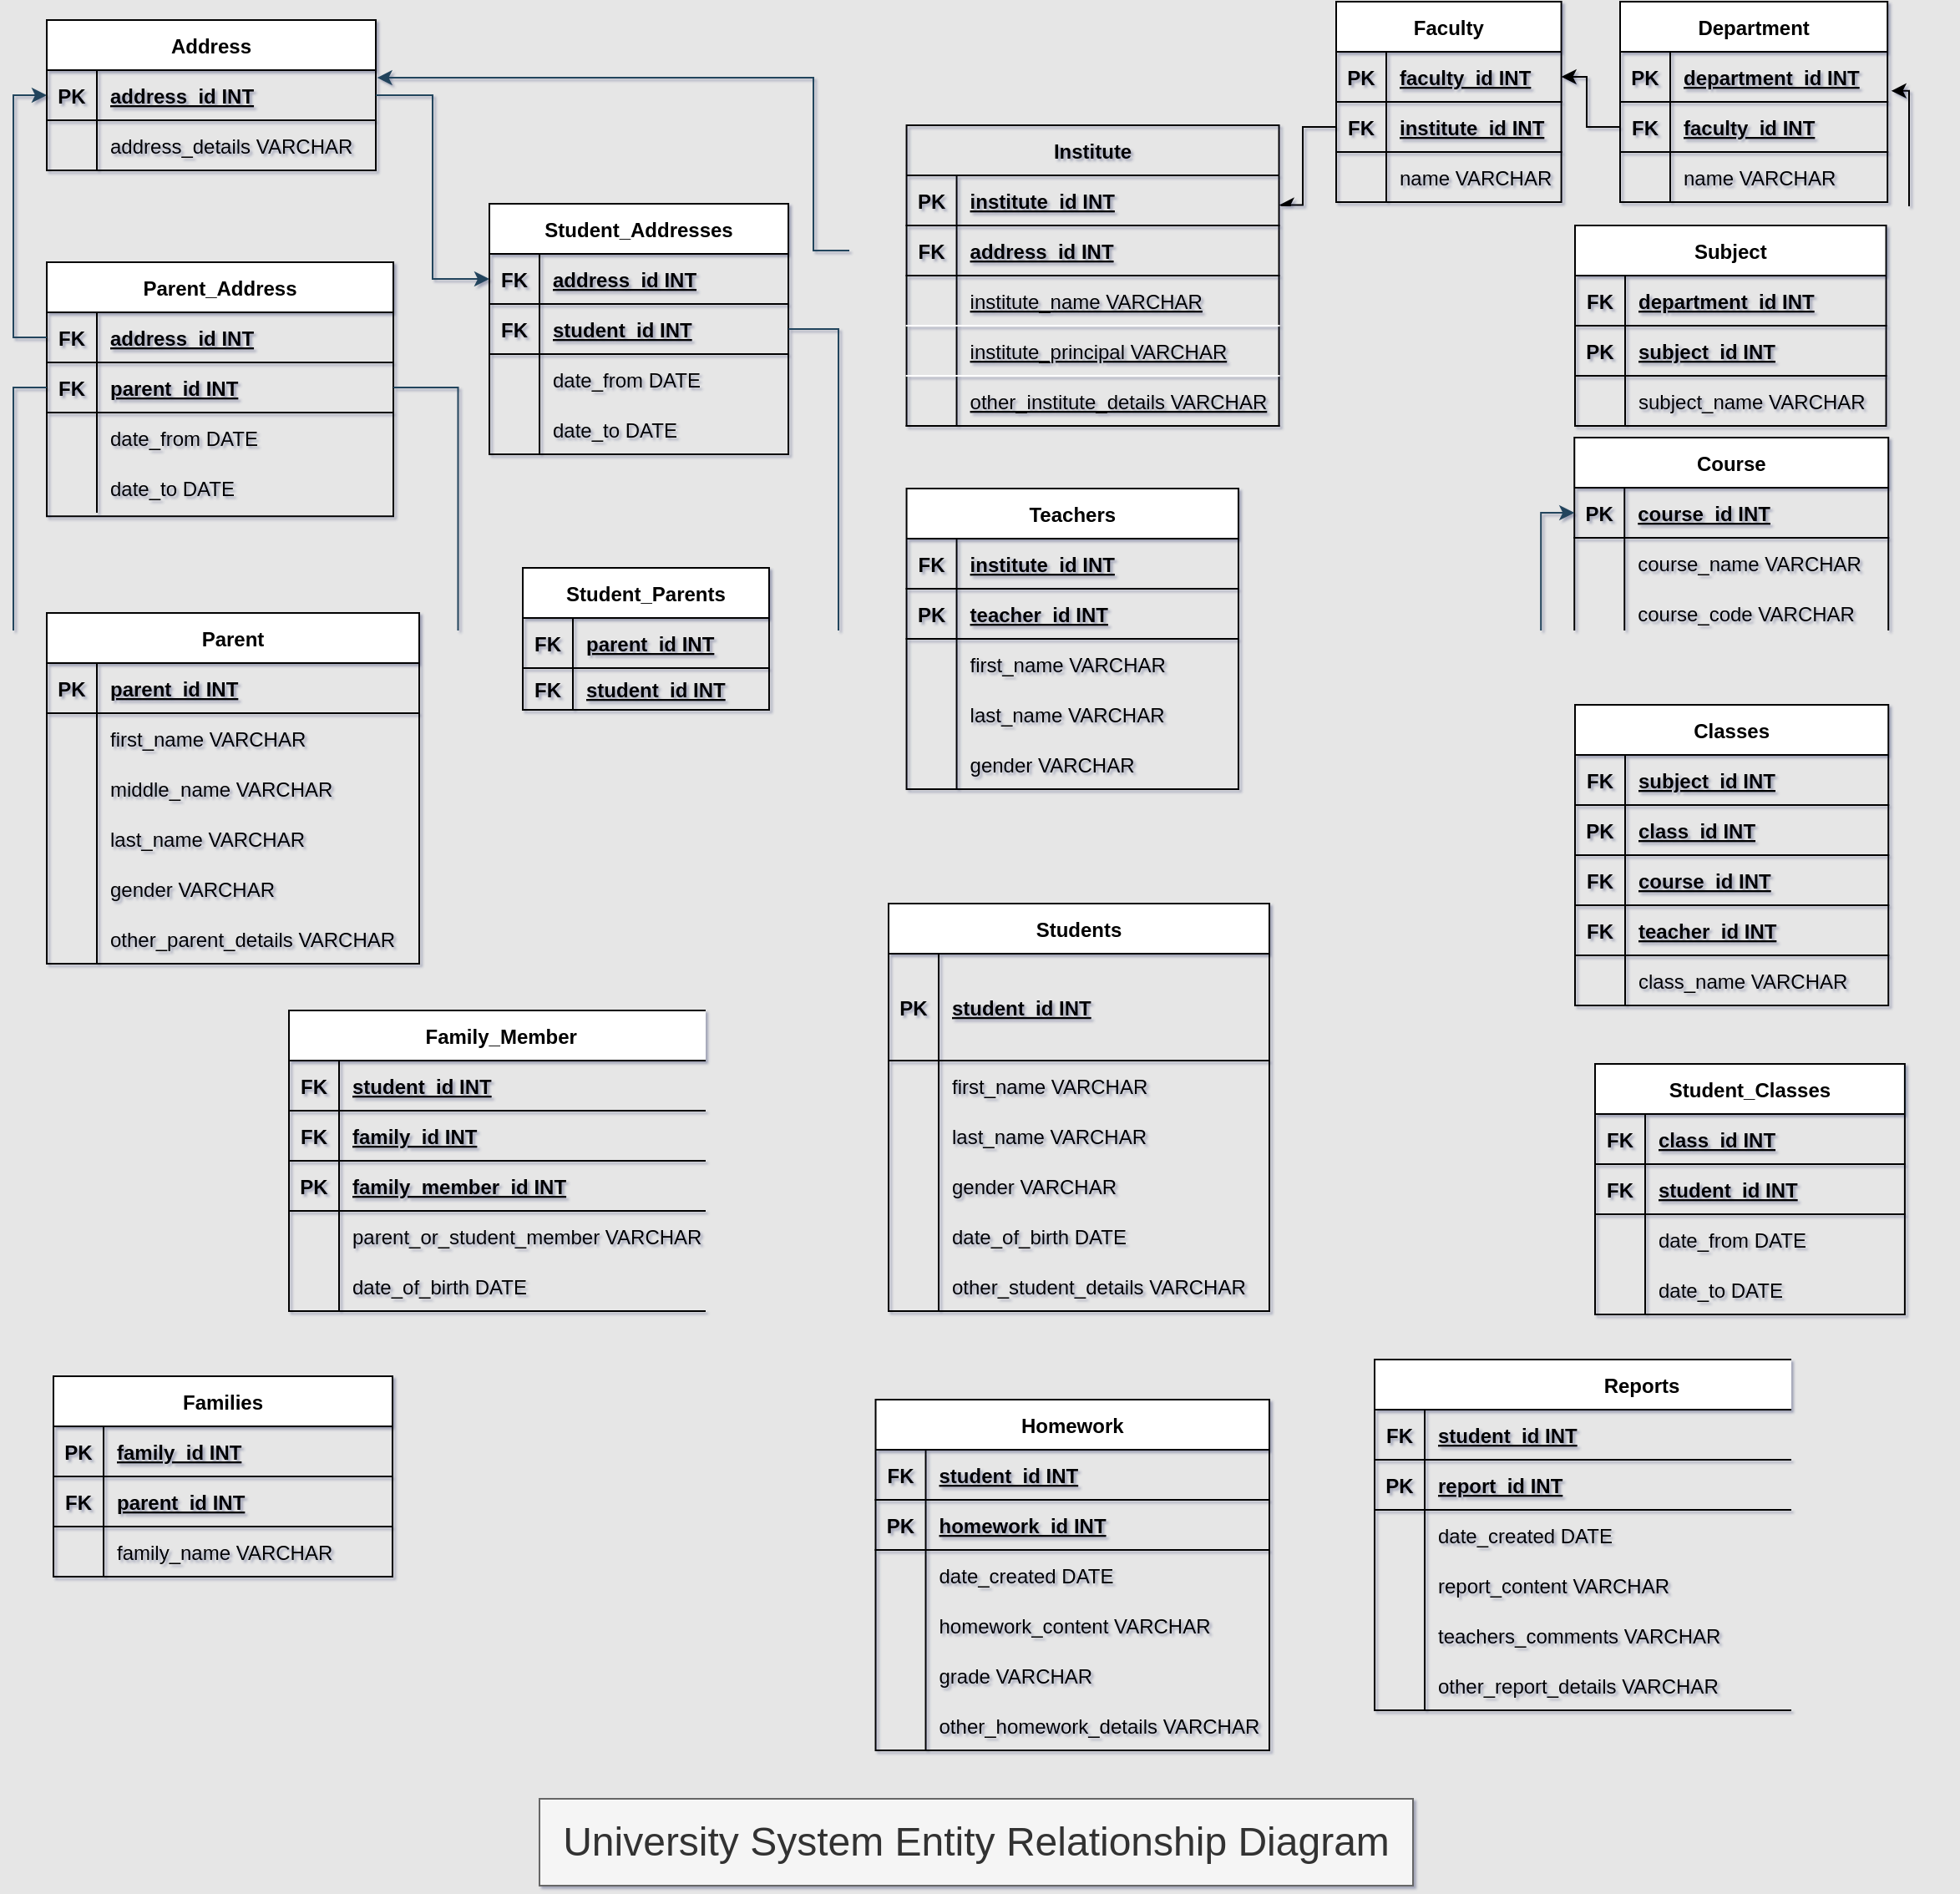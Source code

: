 <mxfile version="22.1.22" type="device">
  <diagram name="Page-1" id="eAQ0LMjfHkkHGsLQx4QR">
    <mxGraphModel dx="1574" dy="973" grid="0" gridSize="10" guides="1" tooltips="1" connect="1" arrows="1" fold="1" page="1" pageScale="1" pageWidth="1169" pageHeight="827" background="#E6E6E6" math="0" shadow="1">
      <root>
        <mxCell id="0" />
        <mxCell id="1" parent="0" />
        <mxCell id="hjU8-SRuWJ7MqtnoK7Vt-309" value="Students" style="shape=table;startSize=30;container=1;collapsible=1;childLayout=tableLayout;fixedRows=1;rowLines=0;fontStyle=1;align=center;resizeLast=1;" vertex="1" parent="1">
          <mxGeometry x="532" y="553.95" width="228" height="244.052" as="geometry" />
        </mxCell>
        <mxCell id="hjU8-SRuWJ7MqtnoK7Vt-310" value="" style="shape=tableRow;horizontal=0;startSize=0;swimlaneHead=0;swimlaneBody=0;fillColor=none;collapsible=0;dropTarget=0;points=[[0,0.5],[1,0.5]];portConstraint=eastwest;strokeColor=inherit;top=0;left=0;right=0;bottom=1;" vertex="1" parent="hjU8-SRuWJ7MqtnoK7Vt-309">
          <mxGeometry y="30" width="228" height="64" as="geometry" />
        </mxCell>
        <mxCell id="hjU8-SRuWJ7MqtnoK7Vt-311" value="PK" style="shape=partialRectangle;overflow=hidden;connectable=0;fillColor=none;strokeColor=inherit;top=0;left=0;bottom=0;right=0;fontStyle=1;" vertex="1" parent="hjU8-SRuWJ7MqtnoK7Vt-310">
          <mxGeometry width="30" height="64" as="geometry">
            <mxRectangle width="30" height="64" as="alternateBounds" />
          </mxGeometry>
        </mxCell>
        <mxCell id="hjU8-SRuWJ7MqtnoK7Vt-312" value="student_id INT " style="shape=partialRectangle;overflow=hidden;connectable=0;fillColor=none;align=left;strokeColor=inherit;top=0;left=0;bottom=0;right=0;spacingLeft=6;fontStyle=5;" vertex="1" parent="hjU8-SRuWJ7MqtnoK7Vt-310">
          <mxGeometry x="30" width="198" height="64" as="geometry">
            <mxRectangle width="198" height="64" as="alternateBounds" />
          </mxGeometry>
        </mxCell>
        <mxCell id="hjU8-SRuWJ7MqtnoK7Vt-313" value="" style="shape=tableRow;horizontal=0;startSize=0;swimlaneHead=0;swimlaneBody=0;fillColor=none;collapsible=0;dropTarget=0;points=[[0,0.5],[1,0.5]];portConstraint=eastwest;strokeColor=inherit;top=0;left=0;right=0;bottom=0;" vertex="1" parent="hjU8-SRuWJ7MqtnoK7Vt-309">
          <mxGeometry y="94" width="228" height="30" as="geometry" />
        </mxCell>
        <mxCell id="hjU8-SRuWJ7MqtnoK7Vt-314" value="" style="shape=partialRectangle;overflow=hidden;connectable=0;fillColor=none;strokeColor=inherit;top=0;left=0;bottom=0;right=0;" vertex="1" parent="hjU8-SRuWJ7MqtnoK7Vt-313">
          <mxGeometry width="30" height="30" as="geometry">
            <mxRectangle width="30" height="30" as="alternateBounds" />
          </mxGeometry>
        </mxCell>
        <mxCell id="hjU8-SRuWJ7MqtnoK7Vt-315" value="first_name VARCHAR" style="shape=partialRectangle;overflow=hidden;connectable=0;fillColor=none;align=left;strokeColor=inherit;top=0;left=0;bottom=0;right=0;spacingLeft=6;" vertex="1" parent="hjU8-SRuWJ7MqtnoK7Vt-313">
          <mxGeometry x="30" width="198" height="30" as="geometry">
            <mxRectangle width="198" height="30" as="alternateBounds" />
          </mxGeometry>
        </mxCell>
        <mxCell id="hjU8-SRuWJ7MqtnoK7Vt-319" value="" style="shape=tableRow;horizontal=0;startSize=0;swimlaneHead=0;swimlaneBody=0;fillColor=none;collapsible=0;dropTarget=0;points=[[0,0.5],[1,0.5]];portConstraint=eastwest;strokeColor=inherit;top=0;left=0;right=0;bottom=0;" vertex="1" parent="hjU8-SRuWJ7MqtnoK7Vt-309">
          <mxGeometry y="124" width="228" height="30" as="geometry" />
        </mxCell>
        <mxCell id="hjU8-SRuWJ7MqtnoK7Vt-320" value="" style="shape=partialRectangle;overflow=hidden;connectable=0;fillColor=none;strokeColor=inherit;top=0;left=0;bottom=0;right=0;" vertex="1" parent="hjU8-SRuWJ7MqtnoK7Vt-319">
          <mxGeometry width="30" height="30" as="geometry">
            <mxRectangle width="30" height="30" as="alternateBounds" />
          </mxGeometry>
        </mxCell>
        <mxCell id="hjU8-SRuWJ7MqtnoK7Vt-321" value="last_name VARCHAR" style="shape=partialRectangle;overflow=hidden;connectable=0;fillColor=none;align=left;strokeColor=inherit;top=0;left=0;bottom=0;right=0;spacingLeft=6;" vertex="1" parent="hjU8-SRuWJ7MqtnoK7Vt-319">
          <mxGeometry x="30" width="198" height="30" as="geometry">
            <mxRectangle width="198" height="30" as="alternateBounds" />
          </mxGeometry>
        </mxCell>
        <mxCell id="hjU8-SRuWJ7MqtnoK7Vt-322" value="" style="shape=tableRow;horizontal=0;startSize=0;swimlaneHead=0;swimlaneBody=0;fillColor=none;collapsible=0;dropTarget=0;points=[[0,0.5],[1,0.5]];portConstraint=eastwest;strokeColor=inherit;top=0;left=0;right=0;bottom=0;" vertex="1" parent="hjU8-SRuWJ7MqtnoK7Vt-309">
          <mxGeometry y="154" width="228" height="30" as="geometry" />
        </mxCell>
        <mxCell id="hjU8-SRuWJ7MqtnoK7Vt-323" value="" style="shape=partialRectangle;overflow=hidden;connectable=0;fillColor=none;strokeColor=inherit;top=0;left=0;bottom=0;right=0;" vertex="1" parent="hjU8-SRuWJ7MqtnoK7Vt-322">
          <mxGeometry width="30" height="30" as="geometry">
            <mxRectangle width="30" height="30" as="alternateBounds" />
          </mxGeometry>
        </mxCell>
        <mxCell id="hjU8-SRuWJ7MqtnoK7Vt-324" value="gender VARCHAR" style="shape=partialRectangle;overflow=hidden;connectable=0;fillColor=none;align=left;strokeColor=inherit;top=0;left=0;bottom=0;right=0;spacingLeft=6;" vertex="1" parent="hjU8-SRuWJ7MqtnoK7Vt-322">
          <mxGeometry x="30" width="198" height="30" as="geometry">
            <mxRectangle width="198" height="30" as="alternateBounds" />
          </mxGeometry>
        </mxCell>
        <mxCell id="hjU8-SRuWJ7MqtnoK7Vt-325" value="" style="shape=tableRow;horizontal=0;startSize=0;swimlaneHead=0;swimlaneBody=0;fillColor=none;collapsible=0;dropTarget=0;points=[[0,0.5],[1,0.5]];portConstraint=eastwest;strokeColor=inherit;top=0;left=0;right=0;bottom=0;" vertex="1" parent="hjU8-SRuWJ7MqtnoK7Vt-309">
          <mxGeometry y="184" width="228" height="30" as="geometry" />
        </mxCell>
        <mxCell id="hjU8-SRuWJ7MqtnoK7Vt-326" value="" style="shape=partialRectangle;overflow=hidden;connectable=0;fillColor=none;strokeColor=inherit;top=0;left=0;bottom=0;right=0;" vertex="1" parent="hjU8-SRuWJ7MqtnoK7Vt-325">
          <mxGeometry width="30" height="30" as="geometry">
            <mxRectangle width="30" height="30" as="alternateBounds" />
          </mxGeometry>
        </mxCell>
        <mxCell id="hjU8-SRuWJ7MqtnoK7Vt-327" value="date_of_birth DATE" style="shape=partialRectangle;overflow=hidden;connectable=0;fillColor=none;align=left;strokeColor=inherit;top=0;left=0;bottom=0;right=0;spacingLeft=6;" vertex="1" parent="hjU8-SRuWJ7MqtnoK7Vt-325">
          <mxGeometry x="30" width="198" height="30" as="geometry">
            <mxRectangle width="198" height="30" as="alternateBounds" />
          </mxGeometry>
        </mxCell>
        <mxCell id="hjU8-SRuWJ7MqtnoK7Vt-328" value="" style="shape=tableRow;horizontal=0;startSize=0;swimlaneHead=0;swimlaneBody=0;fillColor=none;collapsible=0;dropTarget=0;points=[[0,0.5],[1,0.5]];portConstraint=eastwest;strokeColor=inherit;top=0;left=0;right=0;bottom=0;" vertex="1" parent="hjU8-SRuWJ7MqtnoK7Vt-309">
          <mxGeometry y="214" width="228" height="30" as="geometry" />
        </mxCell>
        <mxCell id="hjU8-SRuWJ7MqtnoK7Vt-329" value="" style="shape=partialRectangle;overflow=hidden;connectable=0;fillColor=none;strokeColor=inherit;top=0;left=0;bottom=0;right=0;" vertex="1" parent="hjU8-SRuWJ7MqtnoK7Vt-328">
          <mxGeometry width="30" height="30" as="geometry">
            <mxRectangle width="30" height="30" as="alternateBounds" />
          </mxGeometry>
        </mxCell>
        <mxCell id="hjU8-SRuWJ7MqtnoK7Vt-330" value="other_student_details VARCHAR" style="shape=partialRectangle;overflow=hidden;connectable=0;fillColor=none;align=left;strokeColor=inherit;top=0;left=0;bottom=0;right=0;spacingLeft=6;" vertex="1" parent="hjU8-SRuWJ7MqtnoK7Vt-328">
          <mxGeometry x="30" width="198" height="30" as="geometry">
            <mxRectangle width="198" height="30" as="alternateBounds" />
          </mxGeometry>
        </mxCell>
        <mxCell id="hjU8-SRuWJ7MqtnoK7Vt-331" value="Parent" style="shape=table;startSize=30;container=1;collapsible=1;childLayout=tableLayout;fixedRows=1;rowLines=0;fontStyle=1;align=center;resizeLast=1;" vertex="1" parent="1">
          <mxGeometry x="28" y="380" width="223" height="210" as="geometry" />
        </mxCell>
        <mxCell id="hjU8-SRuWJ7MqtnoK7Vt-332" value="" style="shape=tableRow;horizontal=0;startSize=0;swimlaneHead=0;swimlaneBody=0;fillColor=none;collapsible=0;dropTarget=0;points=[[0,0.5],[1,0.5]];portConstraint=eastwest;strokeColor=inherit;top=0;left=0;right=0;bottom=1;" vertex="1" parent="hjU8-SRuWJ7MqtnoK7Vt-331">
          <mxGeometry y="30" width="223" height="30" as="geometry" />
        </mxCell>
        <mxCell id="hjU8-SRuWJ7MqtnoK7Vt-333" value="PK" style="shape=partialRectangle;overflow=hidden;connectable=0;fillColor=none;strokeColor=inherit;top=0;left=0;bottom=0;right=0;fontStyle=1;" vertex="1" parent="hjU8-SRuWJ7MqtnoK7Vt-332">
          <mxGeometry width="30" height="30" as="geometry">
            <mxRectangle width="30" height="30" as="alternateBounds" />
          </mxGeometry>
        </mxCell>
        <mxCell id="hjU8-SRuWJ7MqtnoK7Vt-334" value="parent_id INT " style="shape=partialRectangle;overflow=hidden;connectable=0;fillColor=none;align=left;strokeColor=inherit;top=0;left=0;bottom=0;right=0;spacingLeft=6;fontStyle=5;" vertex="1" parent="hjU8-SRuWJ7MqtnoK7Vt-332">
          <mxGeometry x="30" width="193" height="30" as="geometry">
            <mxRectangle width="193" height="30" as="alternateBounds" />
          </mxGeometry>
        </mxCell>
        <mxCell id="hjU8-SRuWJ7MqtnoK7Vt-335" value="" style="shape=tableRow;horizontal=0;startSize=0;swimlaneHead=0;swimlaneBody=0;fillColor=none;collapsible=0;dropTarget=0;points=[[0,0.5],[1,0.5]];portConstraint=eastwest;strokeColor=inherit;top=0;left=0;right=0;bottom=0;" vertex="1" parent="hjU8-SRuWJ7MqtnoK7Vt-331">
          <mxGeometry y="60" width="223" height="30" as="geometry" />
        </mxCell>
        <mxCell id="hjU8-SRuWJ7MqtnoK7Vt-336" value="" style="shape=partialRectangle;overflow=hidden;connectable=0;fillColor=none;strokeColor=inherit;top=0;left=0;bottom=0;right=0;" vertex="1" parent="hjU8-SRuWJ7MqtnoK7Vt-335">
          <mxGeometry width="30" height="30" as="geometry">
            <mxRectangle width="30" height="30" as="alternateBounds" />
          </mxGeometry>
        </mxCell>
        <mxCell id="hjU8-SRuWJ7MqtnoK7Vt-337" value="first_name VARCHAR" style="shape=partialRectangle;overflow=hidden;connectable=0;fillColor=none;align=left;strokeColor=inherit;top=0;left=0;bottom=0;right=0;spacingLeft=6;" vertex="1" parent="hjU8-SRuWJ7MqtnoK7Vt-335">
          <mxGeometry x="30" width="193" height="30" as="geometry">
            <mxRectangle width="193" height="30" as="alternateBounds" />
          </mxGeometry>
        </mxCell>
        <mxCell id="hjU8-SRuWJ7MqtnoK7Vt-338" value="" style="shape=tableRow;horizontal=0;startSize=0;swimlaneHead=0;swimlaneBody=0;fillColor=none;collapsible=0;dropTarget=0;points=[[0,0.5],[1,0.5]];portConstraint=eastwest;strokeColor=inherit;top=0;left=0;right=0;bottom=0;" vertex="1" parent="hjU8-SRuWJ7MqtnoK7Vt-331">
          <mxGeometry y="90" width="223" height="30" as="geometry" />
        </mxCell>
        <mxCell id="hjU8-SRuWJ7MqtnoK7Vt-339" value="" style="shape=partialRectangle;overflow=hidden;connectable=0;fillColor=none;strokeColor=inherit;top=0;left=0;bottom=0;right=0;" vertex="1" parent="hjU8-SRuWJ7MqtnoK7Vt-338">
          <mxGeometry width="30" height="30" as="geometry">
            <mxRectangle width="30" height="30" as="alternateBounds" />
          </mxGeometry>
        </mxCell>
        <mxCell id="hjU8-SRuWJ7MqtnoK7Vt-340" value="middle_name VARCHAR" style="shape=partialRectangle;overflow=hidden;connectable=0;fillColor=none;align=left;strokeColor=inherit;top=0;left=0;bottom=0;right=0;spacingLeft=6;" vertex="1" parent="hjU8-SRuWJ7MqtnoK7Vt-338">
          <mxGeometry x="30" width="193" height="30" as="geometry">
            <mxRectangle width="193" height="30" as="alternateBounds" />
          </mxGeometry>
        </mxCell>
        <mxCell id="hjU8-SRuWJ7MqtnoK7Vt-341" value="" style="shape=tableRow;horizontal=0;startSize=0;swimlaneHead=0;swimlaneBody=0;fillColor=none;collapsible=0;dropTarget=0;points=[[0,0.5],[1,0.5]];portConstraint=eastwest;strokeColor=inherit;top=0;left=0;right=0;bottom=0;" vertex="1" parent="hjU8-SRuWJ7MqtnoK7Vt-331">
          <mxGeometry y="120" width="223" height="30" as="geometry" />
        </mxCell>
        <mxCell id="hjU8-SRuWJ7MqtnoK7Vt-342" value="" style="shape=partialRectangle;overflow=hidden;connectable=0;fillColor=none;strokeColor=inherit;top=0;left=0;bottom=0;right=0;" vertex="1" parent="hjU8-SRuWJ7MqtnoK7Vt-341">
          <mxGeometry width="30" height="30" as="geometry">
            <mxRectangle width="30" height="30" as="alternateBounds" />
          </mxGeometry>
        </mxCell>
        <mxCell id="hjU8-SRuWJ7MqtnoK7Vt-343" value="last_name VARCHAR" style="shape=partialRectangle;overflow=hidden;connectable=0;fillColor=none;align=left;strokeColor=inherit;top=0;left=0;bottom=0;right=0;spacingLeft=6;" vertex="1" parent="hjU8-SRuWJ7MqtnoK7Vt-341">
          <mxGeometry x="30" width="193" height="30" as="geometry">
            <mxRectangle width="193" height="30" as="alternateBounds" />
          </mxGeometry>
        </mxCell>
        <mxCell id="hjU8-SRuWJ7MqtnoK7Vt-344" value="" style="shape=tableRow;horizontal=0;startSize=0;swimlaneHead=0;swimlaneBody=0;fillColor=none;collapsible=0;dropTarget=0;points=[[0,0.5],[1,0.5]];portConstraint=eastwest;strokeColor=inherit;top=0;left=0;right=0;bottom=0;" vertex="1" parent="hjU8-SRuWJ7MqtnoK7Vt-331">
          <mxGeometry y="150" width="223" height="30" as="geometry" />
        </mxCell>
        <mxCell id="hjU8-SRuWJ7MqtnoK7Vt-345" value="" style="shape=partialRectangle;overflow=hidden;connectable=0;fillColor=none;strokeColor=inherit;top=0;left=0;bottom=0;right=0;" vertex="1" parent="hjU8-SRuWJ7MqtnoK7Vt-344">
          <mxGeometry width="30" height="30" as="geometry">
            <mxRectangle width="30" height="30" as="alternateBounds" />
          </mxGeometry>
        </mxCell>
        <mxCell id="hjU8-SRuWJ7MqtnoK7Vt-346" value="gender VARCHAR" style="shape=partialRectangle;overflow=hidden;connectable=0;fillColor=none;align=left;strokeColor=inherit;top=0;left=0;bottom=0;right=0;spacingLeft=6;" vertex="1" parent="hjU8-SRuWJ7MqtnoK7Vt-344">
          <mxGeometry x="30" width="193" height="30" as="geometry">
            <mxRectangle width="193" height="30" as="alternateBounds" />
          </mxGeometry>
        </mxCell>
        <mxCell id="hjU8-SRuWJ7MqtnoK7Vt-347" value="" style="shape=tableRow;horizontal=0;startSize=0;swimlaneHead=0;swimlaneBody=0;fillColor=none;collapsible=0;dropTarget=0;points=[[0,0.5],[1,0.5]];portConstraint=eastwest;strokeColor=inherit;top=0;left=0;right=0;bottom=0;" vertex="1" parent="hjU8-SRuWJ7MqtnoK7Vt-331">
          <mxGeometry y="180" width="223" height="30" as="geometry" />
        </mxCell>
        <mxCell id="hjU8-SRuWJ7MqtnoK7Vt-348" value="" style="shape=partialRectangle;overflow=hidden;connectable=0;fillColor=none;strokeColor=inherit;top=0;left=0;bottom=0;right=0;" vertex="1" parent="hjU8-SRuWJ7MqtnoK7Vt-347">
          <mxGeometry width="30" height="30" as="geometry">
            <mxRectangle width="30" height="30" as="alternateBounds" />
          </mxGeometry>
        </mxCell>
        <mxCell id="hjU8-SRuWJ7MqtnoK7Vt-349" value="other_parent_details VARCHAR" style="shape=partialRectangle;overflow=hidden;connectable=0;fillColor=none;align=left;strokeColor=inherit;top=0;left=0;bottom=0;right=0;spacingLeft=6;" vertex="1" parent="hjU8-SRuWJ7MqtnoK7Vt-347">
          <mxGeometry x="30" width="193" height="30" as="geometry">
            <mxRectangle width="193" height="30" as="alternateBounds" />
          </mxGeometry>
        </mxCell>
        <mxCell id="hjU8-SRuWJ7MqtnoK7Vt-350" value="Teachers" style="shape=table;startSize=30;container=1;collapsible=1;childLayout=tableLayout;fixedRows=1;rowLines=0;fontStyle=1;align=center;resizeLast=1;" vertex="1" parent="1">
          <mxGeometry x="542.78" y="305.5" width="198.711" height="180" as="geometry" />
        </mxCell>
        <mxCell id="hjU8-SRuWJ7MqtnoK7Vt-351" value="" style="shape=tableRow;horizontal=0;startSize=0;swimlaneHead=0;swimlaneBody=0;fillColor=none;collapsible=0;dropTarget=0;points=[[0,0.5],[1,0.5]];portConstraint=eastwest;strokeColor=inherit;top=0;left=0;right=0;bottom=1;" vertex="1" parent="hjU8-SRuWJ7MqtnoK7Vt-350">
          <mxGeometry y="30" width="198.711" height="30" as="geometry" />
        </mxCell>
        <mxCell id="hjU8-SRuWJ7MqtnoK7Vt-352" value="FK" style="shape=partialRectangle;overflow=hidden;connectable=0;fillColor=none;strokeColor=inherit;top=0;left=0;bottom=0;right=0;fontStyle=1;" vertex="1" parent="hjU8-SRuWJ7MqtnoK7Vt-351">
          <mxGeometry width="30" height="30" as="geometry">
            <mxRectangle width="30" height="30" as="alternateBounds" />
          </mxGeometry>
        </mxCell>
        <mxCell id="hjU8-SRuWJ7MqtnoK7Vt-353" value="institute_id INT" style="shape=partialRectangle;overflow=hidden;connectable=0;fillColor=none;align=left;strokeColor=inherit;top=0;left=0;bottom=0;right=0;spacingLeft=6;fontStyle=5;" vertex="1" parent="hjU8-SRuWJ7MqtnoK7Vt-351">
          <mxGeometry x="30" width="168.711" height="30" as="geometry">
            <mxRectangle width="168.711" height="30" as="alternateBounds" />
          </mxGeometry>
        </mxCell>
        <mxCell id="hjU8-SRuWJ7MqtnoK7Vt-354" value="" style="shape=tableRow;horizontal=0;startSize=0;swimlaneHead=0;swimlaneBody=0;fillColor=none;collapsible=0;dropTarget=0;points=[[0,0.5],[1,0.5]];portConstraint=eastwest;strokeColor=inherit;top=0;left=0;right=0;bottom=1;" vertex="1" parent="hjU8-SRuWJ7MqtnoK7Vt-350">
          <mxGeometry y="60" width="198.711" height="30" as="geometry" />
        </mxCell>
        <mxCell id="hjU8-SRuWJ7MqtnoK7Vt-355" value="PK" style="shape=partialRectangle;overflow=hidden;connectable=0;fillColor=none;strokeColor=inherit;top=0;left=0;bottom=0;right=0;fontStyle=1;" vertex="1" parent="hjU8-SRuWJ7MqtnoK7Vt-354">
          <mxGeometry width="30" height="30" as="geometry">
            <mxRectangle width="30" height="30" as="alternateBounds" />
          </mxGeometry>
        </mxCell>
        <mxCell id="hjU8-SRuWJ7MqtnoK7Vt-356" value="teacher_id INT " style="shape=partialRectangle;overflow=hidden;connectable=0;fillColor=none;align=left;strokeColor=inherit;top=0;left=0;bottom=0;right=0;spacingLeft=6;fontStyle=5;" vertex="1" parent="hjU8-SRuWJ7MqtnoK7Vt-354">
          <mxGeometry x="30" width="168.711" height="30" as="geometry">
            <mxRectangle width="168.711" height="30" as="alternateBounds" />
          </mxGeometry>
        </mxCell>
        <mxCell id="hjU8-SRuWJ7MqtnoK7Vt-357" value="" style="shape=tableRow;horizontal=0;startSize=0;swimlaneHead=0;swimlaneBody=0;fillColor=none;collapsible=0;dropTarget=0;points=[[0,0.5],[1,0.5]];portConstraint=eastwest;strokeColor=inherit;top=0;left=0;right=0;bottom=0;" vertex="1" parent="hjU8-SRuWJ7MqtnoK7Vt-350">
          <mxGeometry y="90" width="198.711" height="30" as="geometry" />
        </mxCell>
        <mxCell id="hjU8-SRuWJ7MqtnoK7Vt-358" value="" style="shape=partialRectangle;overflow=hidden;connectable=0;fillColor=none;strokeColor=inherit;top=0;left=0;bottom=0;right=0;" vertex="1" parent="hjU8-SRuWJ7MqtnoK7Vt-357">
          <mxGeometry width="30" height="30" as="geometry">
            <mxRectangle width="30" height="30" as="alternateBounds" />
          </mxGeometry>
        </mxCell>
        <mxCell id="hjU8-SRuWJ7MqtnoK7Vt-359" value="first_name VARCHAR" style="shape=partialRectangle;overflow=hidden;connectable=0;fillColor=none;align=left;strokeColor=inherit;top=0;left=0;bottom=0;right=0;spacingLeft=6;" vertex="1" parent="hjU8-SRuWJ7MqtnoK7Vt-357">
          <mxGeometry x="30" width="168.711" height="30" as="geometry">
            <mxRectangle width="168.711" height="30" as="alternateBounds" />
          </mxGeometry>
        </mxCell>
        <mxCell id="hjU8-SRuWJ7MqtnoK7Vt-363" value="" style="shape=tableRow;horizontal=0;startSize=0;swimlaneHead=0;swimlaneBody=0;fillColor=none;collapsible=0;dropTarget=0;points=[[0,0.5],[1,0.5]];portConstraint=eastwest;strokeColor=inherit;top=0;left=0;right=0;bottom=0;" vertex="1" parent="hjU8-SRuWJ7MqtnoK7Vt-350">
          <mxGeometry y="120" width="198.711" height="30" as="geometry" />
        </mxCell>
        <mxCell id="hjU8-SRuWJ7MqtnoK7Vt-364" value="" style="shape=partialRectangle;overflow=hidden;connectable=0;fillColor=none;strokeColor=inherit;top=0;left=0;bottom=0;right=0;" vertex="1" parent="hjU8-SRuWJ7MqtnoK7Vt-363">
          <mxGeometry width="30" height="30" as="geometry">
            <mxRectangle width="30" height="30" as="alternateBounds" />
          </mxGeometry>
        </mxCell>
        <mxCell id="hjU8-SRuWJ7MqtnoK7Vt-365" value="last_name VARCHAR" style="shape=partialRectangle;overflow=hidden;connectable=0;fillColor=none;align=left;strokeColor=inherit;top=0;left=0;bottom=0;right=0;spacingLeft=6;" vertex="1" parent="hjU8-SRuWJ7MqtnoK7Vt-363">
          <mxGeometry x="30" width="168.711" height="30" as="geometry">
            <mxRectangle width="168.711" height="30" as="alternateBounds" />
          </mxGeometry>
        </mxCell>
        <mxCell id="hjU8-SRuWJ7MqtnoK7Vt-366" value="" style="shape=tableRow;horizontal=0;startSize=0;swimlaneHead=0;swimlaneBody=0;fillColor=none;collapsible=0;dropTarget=0;points=[[0,0.5],[1,0.5]];portConstraint=eastwest;strokeColor=inherit;top=0;left=0;right=0;bottom=0;" vertex="1" parent="hjU8-SRuWJ7MqtnoK7Vt-350">
          <mxGeometry y="150" width="198.711" height="30" as="geometry" />
        </mxCell>
        <mxCell id="hjU8-SRuWJ7MqtnoK7Vt-367" value="" style="shape=partialRectangle;overflow=hidden;connectable=0;fillColor=none;strokeColor=inherit;top=0;left=0;bottom=0;right=0;" vertex="1" parent="hjU8-SRuWJ7MqtnoK7Vt-366">
          <mxGeometry width="30" height="30" as="geometry">
            <mxRectangle width="30" height="30" as="alternateBounds" />
          </mxGeometry>
        </mxCell>
        <mxCell id="hjU8-SRuWJ7MqtnoK7Vt-368" value="gender VARCHAR" style="shape=partialRectangle;overflow=hidden;connectable=0;fillColor=none;align=left;strokeColor=inherit;top=0;left=0;bottom=0;right=0;spacingLeft=6;" vertex="1" parent="hjU8-SRuWJ7MqtnoK7Vt-366">
          <mxGeometry x="30" width="168.711" height="30" as="geometry">
            <mxRectangle width="168.711" height="30" as="alternateBounds" />
          </mxGeometry>
        </mxCell>
        <mxCell id="hjU8-SRuWJ7MqtnoK7Vt-372" value="Institute" style="shape=table;startSize=30;container=1;collapsible=1;childLayout=tableLayout;fixedRows=1;rowLines=0;fontStyle=1;align=center;resizeLast=1;fillColor=none;" vertex="1" parent="1">
          <mxGeometry x="542.78" y="88" width="223" height="180" as="geometry" />
        </mxCell>
        <mxCell id="hjU8-SRuWJ7MqtnoK7Vt-373" value="" style="shape=tableRow;horizontal=0;startSize=0;swimlaneHead=0;swimlaneBody=0;fillColor=none;collapsible=0;dropTarget=0;points=[[0,0.5],[1,0.5]];portConstraint=eastwest;strokeColor=inherit;top=0;left=0;right=0;bottom=1;" vertex="1" parent="hjU8-SRuWJ7MqtnoK7Vt-372">
          <mxGeometry y="30" width="223" height="30" as="geometry" />
        </mxCell>
        <mxCell id="hjU8-SRuWJ7MqtnoK7Vt-374" value="PK" style="shape=partialRectangle;overflow=hidden;connectable=0;fillColor=none;strokeColor=inherit;top=0;left=0;bottom=0;right=0;fontStyle=1;" vertex="1" parent="hjU8-SRuWJ7MqtnoK7Vt-373">
          <mxGeometry width="30" height="30" as="geometry">
            <mxRectangle width="30" height="30" as="alternateBounds" />
          </mxGeometry>
        </mxCell>
        <mxCell id="hjU8-SRuWJ7MqtnoK7Vt-375" value="institute_id INT " style="shape=partialRectangle;overflow=hidden;connectable=0;fillColor=none;align=left;strokeColor=inherit;top=0;left=0;bottom=0;right=0;spacingLeft=6;fontStyle=5;" vertex="1" parent="hjU8-SRuWJ7MqtnoK7Vt-373">
          <mxGeometry x="30" width="193" height="30" as="geometry">
            <mxRectangle width="193" height="30" as="alternateBounds" />
          </mxGeometry>
        </mxCell>
        <mxCell id="hjU8-SRuWJ7MqtnoK7Vt-608" value="" style="shape=tableRow;horizontal=0;startSize=0;swimlaneHead=0;swimlaneBody=0;fillColor=none;collapsible=0;dropTarget=0;points=[[0,0.5],[1,0.5]];portConstraint=eastwest;strokeColor=inherit;top=0;left=0;right=0;bottom=1;" vertex="1" parent="hjU8-SRuWJ7MqtnoK7Vt-372">
          <mxGeometry y="60" width="223" height="30" as="geometry" />
        </mxCell>
        <mxCell id="hjU8-SRuWJ7MqtnoK7Vt-609" value="FK" style="shape=partialRectangle;overflow=hidden;connectable=0;fillColor=none;strokeColor=inherit;top=0;left=0;bottom=0;right=0;fontStyle=1;" vertex="1" parent="hjU8-SRuWJ7MqtnoK7Vt-608">
          <mxGeometry width="30" height="30" as="geometry">
            <mxRectangle width="30" height="30" as="alternateBounds" />
          </mxGeometry>
        </mxCell>
        <mxCell id="hjU8-SRuWJ7MqtnoK7Vt-610" value="address_id INT " style="shape=partialRectangle;overflow=hidden;connectable=0;fillColor=none;align=left;strokeColor=inherit;top=0;left=0;bottom=0;right=0;spacingLeft=6;fontStyle=5;" vertex="1" parent="hjU8-SRuWJ7MqtnoK7Vt-608">
          <mxGeometry x="30" width="193" height="30" as="geometry">
            <mxRectangle width="193" height="30" as="alternateBounds" />
          </mxGeometry>
        </mxCell>
        <mxCell id="hjU8-SRuWJ7MqtnoK7Vt-611" value="" style="shape=tableRow;horizontal=0;startSize=0;swimlaneHead=0;swimlaneBody=0;fillColor=none;collapsible=0;dropTarget=0;points=[[0,0.5],[1,0.5]];portConstraint=eastwest;strokeColor=#FFFFFF;top=0;left=0;right=0;bottom=1;" vertex="1" parent="hjU8-SRuWJ7MqtnoK7Vt-372">
          <mxGeometry y="90" width="223" height="30" as="geometry" />
        </mxCell>
        <mxCell id="hjU8-SRuWJ7MqtnoK7Vt-612" value="" style="shape=partialRectangle;overflow=hidden;connectable=0;fillColor=none;strokeColor=inherit;top=0;left=0;bottom=0;right=0;fontStyle=1;" vertex="1" parent="hjU8-SRuWJ7MqtnoK7Vt-611">
          <mxGeometry width="30" height="30" as="geometry">
            <mxRectangle width="30" height="30" as="alternateBounds" />
          </mxGeometry>
        </mxCell>
        <mxCell id="hjU8-SRuWJ7MqtnoK7Vt-613" value="institute_name VARCHAR" style="shape=partialRectangle;overflow=hidden;connectable=0;fillColor=none;align=left;strokeColor=inherit;top=0;left=0;bottom=0;right=0;spacingLeft=6;fontStyle=4;labelBorderColor=none;" vertex="1" parent="hjU8-SRuWJ7MqtnoK7Vt-611">
          <mxGeometry x="30" width="193" height="30" as="geometry">
            <mxRectangle width="193" height="30" as="alternateBounds" />
          </mxGeometry>
        </mxCell>
        <mxCell id="hjU8-SRuWJ7MqtnoK7Vt-617" value="" style="shape=tableRow;horizontal=0;startSize=0;swimlaneHead=0;swimlaneBody=0;fillColor=none;collapsible=0;dropTarget=0;points=[[0,0.5],[1,0.5]];portConstraint=eastwest;strokeColor=#FFFFFF;top=0;left=0;right=0;bottom=1;" vertex="1" parent="hjU8-SRuWJ7MqtnoK7Vt-372">
          <mxGeometry y="120" width="223" height="30" as="geometry" />
        </mxCell>
        <mxCell id="hjU8-SRuWJ7MqtnoK7Vt-618" value="" style="shape=partialRectangle;overflow=hidden;connectable=0;fillColor=none;strokeColor=inherit;top=0;left=0;bottom=0;right=0;fontStyle=1;" vertex="1" parent="hjU8-SRuWJ7MqtnoK7Vt-617">
          <mxGeometry width="30" height="30" as="geometry">
            <mxRectangle width="30" height="30" as="alternateBounds" />
          </mxGeometry>
        </mxCell>
        <mxCell id="hjU8-SRuWJ7MqtnoK7Vt-619" value="institute_principal VARCHAR" style="shape=partialRectangle;overflow=hidden;connectable=0;fillColor=none;align=left;strokeColor=inherit;top=0;left=0;bottom=0;right=0;spacingLeft=6;fontStyle=4;" vertex="1" parent="hjU8-SRuWJ7MqtnoK7Vt-617">
          <mxGeometry x="30" width="193" height="30" as="geometry">
            <mxRectangle width="193" height="30" as="alternateBounds" />
          </mxGeometry>
        </mxCell>
        <mxCell id="hjU8-SRuWJ7MqtnoK7Vt-620" value="" style="shape=tableRow;horizontal=0;startSize=0;swimlaneHead=0;swimlaneBody=0;fillColor=none;collapsible=0;dropTarget=0;points=[[0,0.5],[1,0.5]];portConstraint=eastwest;strokeColor=inherit;top=0;left=0;right=0;bottom=1;" vertex="1" parent="hjU8-SRuWJ7MqtnoK7Vt-372">
          <mxGeometry y="150" width="223" height="30" as="geometry" />
        </mxCell>
        <mxCell id="hjU8-SRuWJ7MqtnoK7Vt-621" value="" style="shape=partialRectangle;overflow=hidden;connectable=0;fillColor=none;strokeColor=inherit;top=0;left=0;bottom=0;right=0;fontStyle=1;" vertex="1" parent="hjU8-SRuWJ7MqtnoK7Vt-620">
          <mxGeometry width="30" height="30" as="geometry">
            <mxRectangle width="30" height="30" as="alternateBounds" />
          </mxGeometry>
        </mxCell>
        <mxCell id="hjU8-SRuWJ7MqtnoK7Vt-622" value="other_institute_details VARCHAR" style="shape=partialRectangle;overflow=hidden;connectable=0;fillColor=none;align=left;strokeColor=inherit;top=0;left=0;bottom=0;right=0;spacingLeft=6;fontStyle=4;" vertex="1" parent="hjU8-SRuWJ7MqtnoK7Vt-620">
          <mxGeometry x="30" width="193" height="30" as="geometry">
            <mxRectangle width="193" height="30" as="alternateBounds" />
          </mxGeometry>
        </mxCell>
        <mxCell id="hjU8-SRuWJ7MqtnoK7Vt-385" value="Classes" style="shape=table;startSize=30;container=1;collapsible=1;childLayout=tableLayout;fixedRows=1;rowLines=0;fontStyle=1;align=center;resizeLast=1;" vertex="1" parent="1">
          <mxGeometry x="943.0" y="435" width="187.634" height="180" as="geometry" />
        </mxCell>
        <mxCell id="hjU8-SRuWJ7MqtnoK7Vt-631" value="" style="shape=tableRow;horizontal=0;startSize=0;swimlaneHead=0;swimlaneBody=0;fillColor=none;collapsible=0;dropTarget=0;points=[[0,0.5],[1,0.5]];portConstraint=eastwest;strokeColor=inherit;top=0;left=0;right=0;bottom=1;" vertex="1" parent="hjU8-SRuWJ7MqtnoK7Vt-385">
          <mxGeometry y="30" width="187.634" height="30" as="geometry" />
        </mxCell>
        <mxCell id="hjU8-SRuWJ7MqtnoK7Vt-632" value="FK" style="shape=partialRectangle;overflow=hidden;connectable=0;fillColor=none;strokeColor=inherit;top=0;left=0;bottom=0;right=0;fontStyle=1;" vertex="1" parent="hjU8-SRuWJ7MqtnoK7Vt-631">
          <mxGeometry width="30" height="30" as="geometry">
            <mxRectangle width="30" height="30" as="alternateBounds" />
          </mxGeometry>
        </mxCell>
        <mxCell id="hjU8-SRuWJ7MqtnoK7Vt-633" value="subject_id INT " style="shape=partialRectangle;overflow=hidden;connectable=0;fillColor=none;align=left;strokeColor=inherit;top=0;left=0;bottom=0;right=0;spacingLeft=6;fontStyle=5;" vertex="1" parent="hjU8-SRuWJ7MqtnoK7Vt-631">
          <mxGeometry x="30" width="157.634" height="30" as="geometry">
            <mxRectangle width="157.634" height="30" as="alternateBounds" />
          </mxGeometry>
        </mxCell>
        <mxCell id="hjU8-SRuWJ7MqtnoK7Vt-386" value="" style="shape=tableRow;horizontal=0;startSize=0;swimlaneHead=0;swimlaneBody=0;fillColor=none;collapsible=0;dropTarget=0;points=[[0,0.5],[1,0.5]];portConstraint=eastwest;strokeColor=inherit;top=0;left=0;right=0;bottom=1;" vertex="1" parent="hjU8-SRuWJ7MqtnoK7Vt-385">
          <mxGeometry y="60" width="187.634" height="30" as="geometry" />
        </mxCell>
        <mxCell id="hjU8-SRuWJ7MqtnoK7Vt-387" value="PK" style="shape=partialRectangle;overflow=hidden;connectable=0;fillColor=none;strokeColor=inherit;top=0;left=0;bottom=0;right=0;fontStyle=1;" vertex="1" parent="hjU8-SRuWJ7MqtnoK7Vt-386">
          <mxGeometry width="30" height="30" as="geometry">
            <mxRectangle width="30" height="30" as="alternateBounds" />
          </mxGeometry>
        </mxCell>
        <mxCell id="hjU8-SRuWJ7MqtnoK7Vt-388" value="class_id INT " style="shape=partialRectangle;overflow=hidden;connectable=0;fillColor=none;align=left;strokeColor=inherit;top=0;left=0;bottom=0;right=0;spacingLeft=6;fontStyle=5;" vertex="1" parent="hjU8-SRuWJ7MqtnoK7Vt-386">
          <mxGeometry x="30" width="157.634" height="30" as="geometry">
            <mxRectangle width="157.634" height="30" as="alternateBounds" />
          </mxGeometry>
        </mxCell>
        <mxCell id="hjU8-SRuWJ7MqtnoK7Vt-648" value="" style="shape=tableRow;horizontal=0;startSize=0;swimlaneHead=0;swimlaneBody=0;fillColor=none;collapsible=0;dropTarget=0;points=[[0,0.5],[1,0.5]];portConstraint=eastwest;strokeColor=inherit;top=0;left=0;right=0;bottom=1;" vertex="1" parent="hjU8-SRuWJ7MqtnoK7Vt-385">
          <mxGeometry y="90" width="187.634" height="30" as="geometry" />
        </mxCell>
        <mxCell id="hjU8-SRuWJ7MqtnoK7Vt-649" value="FK" style="shape=partialRectangle;overflow=hidden;connectable=0;fillColor=none;strokeColor=inherit;top=0;left=0;bottom=0;right=0;fontStyle=1;" vertex="1" parent="hjU8-SRuWJ7MqtnoK7Vt-648">
          <mxGeometry width="30" height="30" as="geometry">
            <mxRectangle width="30" height="30" as="alternateBounds" />
          </mxGeometry>
        </mxCell>
        <mxCell id="hjU8-SRuWJ7MqtnoK7Vt-650" value="course_id INT " style="shape=partialRectangle;overflow=hidden;connectable=0;fillColor=none;align=left;strokeColor=inherit;top=0;left=0;bottom=0;right=0;spacingLeft=6;fontStyle=5;" vertex="1" parent="hjU8-SRuWJ7MqtnoK7Vt-648">
          <mxGeometry x="30" width="157.634" height="30" as="geometry">
            <mxRectangle width="157.634" height="30" as="alternateBounds" />
          </mxGeometry>
        </mxCell>
        <mxCell id="hjU8-SRuWJ7MqtnoK7Vt-634" value="" style="shape=tableRow;horizontal=0;startSize=0;swimlaneHead=0;swimlaneBody=0;fillColor=none;collapsible=0;dropTarget=0;points=[[0,0.5],[1,0.5]];portConstraint=eastwest;strokeColor=inherit;top=0;left=0;right=0;bottom=1;" vertex="1" parent="hjU8-SRuWJ7MqtnoK7Vt-385">
          <mxGeometry y="120" width="187.634" height="30" as="geometry" />
        </mxCell>
        <mxCell id="hjU8-SRuWJ7MqtnoK7Vt-635" value="FK" style="shape=partialRectangle;overflow=hidden;connectable=0;fillColor=none;strokeColor=inherit;top=0;left=0;bottom=0;right=0;fontStyle=1;" vertex="1" parent="hjU8-SRuWJ7MqtnoK7Vt-634">
          <mxGeometry width="30" height="30" as="geometry">
            <mxRectangle width="30" height="30" as="alternateBounds" />
          </mxGeometry>
        </mxCell>
        <mxCell id="hjU8-SRuWJ7MqtnoK7Vt-636" value="teacher_id INT " style="shape=partialRectangle;overflow=hidden;connectable=0;fillColor=none;align=left;strokeColor=inherit;top=0;left=0;bottom=0;right=0;spacingLeft=6;fontStyle=5;" vertex="1" parent="hjU8-SRuWJ7MqtnoK7Vt-634">
          <mxGeometry x="30" width="157.634" height="30" as="geometry">
            <mxRectangle width="157.634" height="30" as="alternateBounds" />
          </mxGeometry>
        </mxCell>
        <mxCell id="hjU8-SRuWJ7MqtnoK7Vt-392" value="" style="shape=tableRow;horizontal=0;startSize=0;swimlaneHead=0;swimlaneBody=0;fillColor=none;collapsible=0;dropTarget=0;points=[[0,0.5],[1,0.5]];portConstraint=eastwest;strokeColor=inherit;top=0;left=0;right=0;bottom=0;" vertex="1" parent="hjU8-SRuWJ7MqtnoK7Vt-385">
          <mxGeometry y="150" width="187.634" height="30" as="geometry" />
        </mxCell>
        <mxCell id="hjU8-SRuWJ7MqtnoK7Vt-393" value="" style="shape=partialRectangle;overflow=hidden;connectable=0;fillColor=none;strokeColor=inherit;top=0;left=0;bottom=0;right=0;" vertex="1" parent="hjU8-SRuWJ7MqtnoK7Vt-392">
          <mxGeometry width="30" height="30" as="geometry">
            <mxRectangle width="30" height="30" as="alternateBounds" />
          </mxGeometry>
        </mxCell>
        <mxCell id="hjU8-SRuWJ7MqtnoK7Vt-394" value="class_name VARCHAR" style="shape=partialRectangle;overflow=hidden;connectable=0;fillColor=none;align=left;strokeColor=inherit;top=0;left=0;bottom=0;right=0;spacingLeft=6;" vertex="1" parent="hjU8-SRuWJ7MqtnoK7Vt-392">
          <mxGeometry x="30" width="157.634" height="30" as="geometry">
            <mxRectangle width="157.634" height="30" as="alternateBounds" />
          </mxGeometry>
        </mxCell>
        <mxCell id="hjU8-SRuWJ7MqtnoK7Vt-395" value="Subject" style="shape=table;startSize=30;container=1;collapsible=1;childLayout=tableLayout;fixedRows=1;rowLines=0;fontStyle=1;align=center;resizeLast=1;" vertex="1" parent="1">
          <mxGeometry x="943" y="148" width="186.286" height="120" as="geometry" />
        </mxCell>
        <mxCell id="hjU8-SRuWJ7MqtnoK7Vt-689" value="" style="shape=tableRow;horizontal=0;startSize=0;swimlaneHead=0;swimlaneBody=0;fillColor=none;collapsible=0;dropTarget=0;points=[[0,0.5],[1,0.5]];portConstraint=eastwest;strokeColor=inherit;top=0;left=0;right=0;bottom=1;" vertex="1" parent="hjU8-SRuWJ7MqtnoK7Vt-395">
          <mxGeometry y="30" width="186.286" height="30" as="geometry" />
        </mxCell>
        <mxCell id="hjU8-SRuWJ7MqtnoK7Vt-690" value="FK" style="shape=partialRectangle;overflow=hidden;connectable=0;fillColor=none;strokeColor=inherit;top=0;left=0;bottom=0;right=0;fontStyle=1;" vertex="1" parent="hjU8-SRuWJ7MqtnoK7Vt-689">
          <mxGeometry width="30" height="30" as="geometry">
            <mxRectangle width="30" height="30" as="alternateBounds" />
          </mxGeometry>
        </mxCell>
        <mxCell id="hjU8-SRuWJ7MqtnoK7Vt-691" value="department_id INT " style="shape=partialRectangle;overflow=hidden;connectable=0;fillColor=none;align=left;strokeColor=inherit;top=0;left=0;bottom=0;right=0;spacingLeft=6;fontStyle=5;" vertex="1" parent="hjU8-SRuWJ7MqtnoK7Vt-689">
          <mxGeometry x="30" width="156.286" height="30" as="geometry">
            <mxRectangle width="156.286" height="30" as="alternateBounds" />
          </mxGeometry>
        </mxCell>
        <mxCell id="hjU8-SRuWJ7MqtnoK7Vt-396" value="" style="shape=tableRow;horizontal=0;startSize=0;swimlaneHead=0;swimlaneBody=0;fillColor=none;collapsible=0;dropTarget=0;points=[[0,0.5],[1,0.5]];portConstraint=eastwest;strokeColor=inherit;top=0;left=0;right=0;bottom=1;" vertex="1" parent="hjU8-SRuWJ7MqtnoK7Vt-395">
          <mxGeometry y="60" width="186.286" height="30" as="geometry" />
        </mxCell>
        <mxCell id="hjU8-SRuWJ7MqtnoK7Vt-397" value="PK" style="shape=partialRectangle;overflow=hidden;connectable=0;fillColor=none;strokeColor=inherit;top=0;left=0;bottom=0;right=0;fontStyle=1;" vertex="1" parent="hjU8-SRuWJ7MqtnoK7Vt-396">
          <mxGeometry width="30" height="30" as="geometry">
            <mxRectangle width="30" height="30" as="alternateBounds" />
          </mxGeometry>
        </mxCell>
        <mxCell id="hjU8-SRuWJ7MqtnoK7Vt-398" value="subject_id INT " style="shape=partialRectangle;overflow=hidden;connectable=0;fillColor=none;align=left;strokeColor=inherit;top=0;left=0;bottom=0;right=0;spacingLeft=6;fontStyle=5;" vertex="1" parent="hjU8-SRuWJ7MqtnoK7Vt-396">
          <mxGeometry x="30" width="156.286" height="30" as="geometry">
            <mxRectangle width="156.286" height="30" as="alternateBounds" />
          </mxGeometry>
        </mxCell>
        <mxCell id="hjU8-SRuWJ7MqtnoK7Vt-399" value="" style="shape=tableRow;horizontal=0;startSize=0;swimlaneHead=0;swimlaneBody=0;fillColor=none;collapsible=0;dropTarget=0;points=[[0,0.5],[1,0.5]];portConstraint=eastwest;strokeColor=inherit;top=0;left=0;right=0;bottom=0;" vertex="1" parent="hjU8-SRuWJ7MqtnoK7Vt-395">
          <mxGeometry y="90" width="186.286" height="30" as="geometry" />
        </mxCell>
        <mxCell id="hjU8-SRuWJ7MqtnoK7Vt-400" value="" style="shape=partialRectangle;overflow=hidden;connectable=0;fillColor=none;strokeColor=inherit;top=0;left=0;bottom=0;right=0;" vertex="1" parent="hjU8-SRuWJ7MqtnoK7Vt-399">
          <mxGeometry width="30" height="30" as="geometry">
            <mxRectangle width="30" height="30" as="alternateBounds" />
          </mxGeometry>
        </mxCell>
        <mxCell id="hjU8-SRuWJ7MqtnoK7Vt-401" value="subject_name VARCHAR" style="shape=partialRectangle;overflow=hidden;connectable=0;fillColor=none;align=left;strokeColor=inherit;top=0;left=0;bottom=0;right=0;spacingLeft=6;" vertex="1" parent="hjU8-SRuWJ7MqtnoK7Vt-399">
          <mxGeometry x="30" width="156.286" height="30" as="geometry">
            <mxRectangle width="156.286" height="30" as="alternateBounds" />
          </mxGeometry>
        </mxCell>
        <mxCell id="hjU8-SRuWJ7MqtnoK7Vt-402" value="Families" style="shape=table;startSize=30;container=1;collapsible=1;childLayout=tableLayout;fixedRows=1;rowLines=0;fontStyle=1;align=center;resizeLast=1;" vertex="1" parent="1">
          <mxGeometry x="32" y="837" width="203" height="120" as="geometry" />
        </mxCell>
        <mxCell id="hjU8-SRuWJ7MqtnoK7Vt-403" value="" style="shape=tableRow;horizontal=0;startSize=0;swimlaneHead=0;swimlaneBody=0;fillColor=none;collapsible=0;dropTarget=0;points=[[0,0.5],[1,0.5]];portConstraint=eastwest;strokeColor=inherit;top=0;left=0;right=0;bottom=1;" vertex="1" parent="hjU8-SRuWJ7MqtnoK7Vt-402">
          <mxGeometry y="30" width="203" height="30" as="geometry" />
        </mxCell>
        <mxCell id="hjU8-SRuWJ7MqtnoK7Vt-404" value="PK" style="shape=partialRectangle;overflow=hidden;connectable=0;fillColor=none;strokeColor=inherit;top=0;left=0;bottom=0;right=0;fontStyle=1;" vertex="1" parent="hjU8-SRuWJ7MqtnoK7Vt-403">
          <mxGeometry width="30" height="30" as="geometry">
            <mxRectangle width="30" height="30" as="alternateBounds" />
          </mxGeometry>
        </mxCell>
        <mxCell id="hjU8-SRuWJ7MqtnoK7Vt-405" value="family_id INT " style="shape=partialRectangle;overflow=hidden;connectable=0;fillColor=none;align=left;strokeColor=inherit;top=0;left=0;bottom=0;right=0;spacingLeft=6;fontStyle=5;" vertex="1" parent="hjU8-SRuWJ7MqtnoK7Vt-403">
          <mxGeometry x="30" width="173" height="30" as="geometry">
            <mxRectangle width="173" height="30" as="alternateBounds" />
          </mxGeometry>
        </mxCell>
        <mxCell id="hjU8-SRuWJ7MqtnoK7Vt-658" value="" style="shape=tableRow;horizontal=0;startSize=0;swimlaneHead=0;swimlaneBody=0;fillColor=none;collapsible=0;dropTarget=0;points=[[0,0.5],[1,0.5]];portConstraint=eastwest;strokeColor=inherit;top=0;left=0;right=0;bottom=1;" vertex="1" parent="hjU8-SRuWJ7MqtnoK7Vt-402">
          <mxGeometry y="60" width="203" height="30" as="geometry" />
        </mxCell>
        <mxCell id="hjU8-SRuWJ7MqtnoK7Vt-659" value="FK" style="shape=partialRectangle;overflow=hidden;connectable=0;fillColor=none;strokeColor=inherit;top=0;left=0;bottom=0;right=0;fontStyle=1;" vertex="1" parent="hjU8-SRuWJ7MqtnoK7Vt-658">
          <mxGeometry width="30" height="30" as="geometry">
            <mxRectangle width="30" height="30" as="alternateBounds" />
          </mxGeometry>
        </mxCell>
        <mxCell id="hjU8-SRuWJ7MqtnoK7Vt-660" value="parent_id INT " style="shape=partialRectangle;overflow=hidden;connectable=0;fillColor=none;align=left;strokeColor=inherit;top=0;left=0;bottom=0;right=0;spacingLeft=6;fontStyle=5;" vertex="1" parent="hjU8-SRuWJ7MqtnoK7Vt-658">
          <mxGeometry x="30" width="173" height="30" as="geometry">
            <mxRectangle width="173" height="30" as="alternateBounds" />
          </mxGeometry>
        </mxCell>
        <mxCell id="hjU8-SRuWJ7MqtnoK7Vt-409" value="" style="shape=tableRow;horizontal=0;startSize=0;swimlaneHead=0;swimlaneBody=0;fillColor=none;collapsible=0;dropTarget=0;points=[[0,0.5],[1,0.5]];portConstraint=eastwest;strokeColor=inherit;top=0;left=0;right=0;bottom=0;" vertex="1" parent="hjU8-SRuWJ7MqtnoK7Vt-402">
          <mxGeometry y="90" width="203" height="30" as="geometry" />
        </mxCell>
        <mxCell id="hjU8-SRuWJ7MqtnoK7Vt-410" value="" style="shape=partialRectangle;overflow=hidden;connectable=0;fillColor=none;strokeColor=inherit;top=0;left=0;bottom=0;right=0;" vertex="1" parent="hjU8-SRuWJ7MqtnoK7Vt-409">
          <mxGeometry width="30" height="30" as="geometry">
            <mxRectangle width="30" height="30" as="alternateBounds" />
          </mxGeometry>
        </mxCell>
        <mxCell id="hjU8-SRuWJ7MqtnoK7Vt-411" value="family_name VARCHAR" style="shape=partialRectangle;overflow=hidden;connectable=0;fillColor=none;align=left;strokeColor=inherit;top=0;left=0;bottom=0;right=0;spacingLeft=6;" vertex="1" parent="hjU8-SRuWJ7MqtnoK7Vt-409">
          <mxGeometry x="30" width="173" height="30" as="geometry">
            <mxRectangle width="173" height="30" as="alternateBounds" />
          </mxGeometry>
        </mxCell>
        <mxCell id="hjU8-SRuWJ7MqtnoK7Vt-415" value="Student_Parents" style="shape=table;startSize=30;container=1;collapsible=1;childLayout=tableLayout;fixedRows=1;rowLines=0;fontStyle=1;align=center;resizeLast=1;" vertex="1" parent="1">
          <mxGeometry x="313" y="353" width="147.482" height="85" as="geometry" />
        </mxCell>
        <mxCell id="hjU8-SRuWJ7MqtnoK7Vt-416" value="" style="shape=tableRow;horizontal=0;startSize=0;swimlaneHead=0;swimlaneBody=0;fillColor=none;collapsible=0;dropTarget=0;points=[[0,0.5],[1,0.5]];portConstraint=eastwest;strokeColor=inherit;top=0;left=0;right=0;bottom=1;" vertex="1" parent="hjU8-SRuWJ7MqtnoK7Vt-415">
          <mxGeometry y="30" width="147.482" height="30" as="geometry" />
        </mxCell>
        <mxCell id="hjU8-SRuWJ7MqtnoK7Vt-417" value="FK" style="shape=partialRectangle;overflow=hidden;connectable=0;fillColor=none;strokeColor=inherit;top=0;left=0;bottom=0;right=0;fontStyle=1;" vertex="1" parent="hjU8-SRuWJ7MqtnoK7Vt-416">
          <mxGeometry width="30" height="30" as="geometry">
            <mxRectangle width="30" height="30" as="alternateBounds" />
          </mxGeometry>
        </mxCell>
        <mxCell id="hjU8-SRuWJ7MqtnoK7Vt-418" value="parent_id INT" style="shape=partialRectangle;overflow=hidden;connectable=0;fillColor=none;align=left;strokeColor=inherit;top=0;left=0;bottom=0;right=0;spacingLeft=6;fontStyle=5;" vertex="1" parent="hjU8-SRuWJ7MqtnoK7Vt-416">
          <mxGeometry x="30" width="117.482" height="30" as="geometry">
            <mxRectangle width="117.482" height="30" as="alternateBounds" />
          </mxGeometry>
        </mxCell>
        <mxCell id="hjU8-SRuWJ7MqtnoK7Vt-419" value="" style="shape=tableRow;horizontal=0;startSize=0;swimlaneHead=0;swimlaneBody=0;fillColor=none;collapsible=0;dropTarget=0;points=[[0,0.5],[1,0.5]];portConstraint=eastwest;strokeColor=inherit;top=0;left=0;right=0;bottom=1;" vertex="1" parent="hjU8-SRuWJ7MqtnoK7Vt-415">
          <mxGeometry y="60" width="147.482" height="25" as="geometry" />
        </mxCell>
        <mxCell id="hjU8-SRuWJ7MqtnoK7Vt-420" value="FK" style="shape=partialRectangle;overflow=hidden;connectable=0;fillColor=none;strokeColor=inherit;top=0;left=0;bottom=0;right=0;fontStyle=1;" vertex="1" parent="hjU8-SRuWJ7MqtnoK7Vt-419">
          <mxGeometry width="30" height="25" as="geometry">
            <mxRectangle width="30" height="25" as="alternateBounds" />
          </mxGeometry>
        </mxCell>
        <mxCell id="hjU8-SRuWJ7MqtnoK7Vt-421" value="student_id INT" style="shape=partialRectangle;overflow=hidden;connectable=0;fillColor=none;align=left;strokeColor=inherit;top=0;left=0;bottom=0;right=0;spacingLeft=6;fontStyle=5;" vertex="1" parent="hjU8-SRuWJ7MqtnoK7Vt-419">
          <mxGeometry x="30" width="117.482" height="25" as="geometry">
            <mxRectangle width="117.482" height="25" as="alternateBounds" />
          </mxGeometry>
        </mxCell>
        <mxCell id="hjU8-SRuWJ7MqtnoK7Vt-434" value="Student_Addresses" style="shape=table;startSize=30;container=1;collapsible=1;childLayout=tableLayout;fixedRows=1;rowLines=0;fontStyle=1;align=center;resizeLast=1;" vertex="1" parent="1">
          <mxGeometry x="293" y="135" width="179.027" height="150" as="geometry" />
        </mxCell>
        <mxCell id="hjU8-SRuWJ7MqtnoK7Vt-435" value="" style="shape=tableRow;horizontal=0;startSize=0;swimlaneHead=0;swimlaneBody=0;fillColor=none;collapsible=0;dropTarget=0;points=[[0,0.5],[1,0.5]];portConstraint=eastwest;strokeColor=inherit;top=0;left=0;right=0;bottom=1;" vertex="1" parent="hjU8-SRuWJ7MqtnoK7Vt-434">
          <mxGeometry y="30" width="179.027" height="30" as="geometry" />
        </mxCell>
        <mxCell id="hjU8-SRuWJ7MqtnoK7Vt-436" value="FK" style="shape=partialRectangle;overflow=hidden;connectable=0;fillColor=none;strokeColor=inherit;top=0;left=0;bottom=0;right=0;fontStyle=1;" vertex="1" parent="hjU8-SRuWJ7MqtnoK7Vt-435">
          <mxGeometry width="30" height="30" as="geometry">
            <mxRectangle width="30" height="30" as="alternateBounds" />
          </mxGeometry>
        </mxCell>
        <mxCell id="hjU8-SRuWJ7MqtnoK7Vt-437" value="address_id INT" style="shape=partialRectangle;overflow=hidden;connectable=0;fillColor=none;align=left;strokeColor=inherit;top=0;left=0;bottom=0;right=0;spacingLeft=6;fontStyle=5;" vertex="1" parent="hjU8-SRuWJ7MqtnoK7Vt-435">
          <mxGeometry x="30" width="149.027" height="30" as="geometry">
            <mxRectangle width="149.027" height="30" as="alternateBounds" />
          </mxGeometry>
        </mxCell>
        <mxCell id="hjU8-SRuWJ7MqtnoK7Vt-438" value="" style="shape=tableRow;horizontal=0;startSize=0;swimlaneHead=0;swimlaneBody=0;fillColor=none;collapsible=0;dropTarget=0;points=[[0,0.5],[1,0.5]];portConstraint=eastwest;strokeColor=inherit;top=0;left=0;right=0;bottom=1;" vertex="1" parent="hjU8-SRuWJ7MqtnoK7Vt-434">
          <mxGeometry y="60" width="179.027" height="30" as="geometry" />
        </mxCell>
        <mxCell id="hjU8-SRuWJ7MqtnoK7Vt-439" value="FK" style="shape=partialRectangle;overflow=hidden;connectable=0;fillColor=none;strokeColor=inherit;top=0;left=0;bottom=0;right=0;fontStyle=1;" vertex="1" parent="hjU8-SRuWJ7MqtnoK7Vt-438">
          <mxGeometry width="30" height="30" as="geometry">
            <mxRectangle width="30" height="30" as="alternateBounds" />
          </mxGeometry>
        </mxCell>
        <mxCell id="hjU8-SRuWJ7MqtnoK7Vt-440" value="student_id INT" style="shape=partialRectangle;overflow=hidden;connectable=0;fillColor=none;align=left;strokeColor=inherit;top=0;left=0;bottom=0;right=0;spacingLeft=6;fontStyle=5;" vertex="1" parent="hjU8-SRuWJ7MqtnoK7Vt-438">
          <mxGeometry x="30" width="149.027" height="30" as="geometry">
            <mxRectangle width="149.027" height="30" as="alternateBounds" />
          </mxGeometry>
        </mxCell>
        <mxCell id="hjU8-SRuWJ7MqtnoK7Vt-441" value="" style="shape=tableRow;horizontal=0;startSize=0;swimlaneHead=0;swimlaneBody=0;fillColor=none;collapsible=0;dropTarget=0;points=[[0,0.5],[1,0.5]];portConstraint=eastwest;strokeColor=inherit;top=0;left=0;right=0;bottom=0;" vertex="1" parent="hjU8-SRuWJ7MqtnoK7Vt-434">
          <mxGeometry y="90" width="179.027" height="30" as="geometry" />
        </mxCell>
        <mxCell id="hjU8-SRuWJ7MqtnoK7Vt-442" value="" style="shape=partialRectangle;overflow=hidden;connectable=0;fillColor=none;strokeColor=inherit;top=0;left=0;bottom=0;right=0;" vertex="1" parent="hjU8-SRuWJ7MqtnoK7Vt-441">
          <mxGeometry width="30" height="30" as="geometry">
            <mxRectangle width="30" height="30" as="alternateBounds" />
          </mxGeometry>
        </mxCell>
        <mxCell id="hjU8-SRuWJ7MqtnoK7Vt-443" value="date_from DATE" style="shape=partialRectangle;overflow=hidden;connectable=0;fillColor=none;align=left;strokeColor=inherit;top=0;left=0;bottom=0;right=0;spacingLeft=6;" vertex="1" parent="hjU8-SRuWJ7MqtnoK7Vt-441">
          <mxGeometry x="30" width="149.027" height="30" as="geometry">
            <mxRectangle width="149.027" height="30" as="alternateBounds" />
          </mxGeometry>
        </mxCell>
        <mxCell id="hjU8-SRuWJ7MqtnoK7Vt-444" value="" style="shape=tableRow;horizontal=0;startSize=0;swimlaneHead=0;swimlaneBody=0;fillColor=none;collapsible=0;dropTarget=0;points=[[0,0.5],[1,0.5]];portConstraint=eastwest;strokeColor=inherit;top=0;left=0;right=0;bottom=0;" vertex="1" parent="hjU8-SRuWJ7MqtnoK7Vt-434">
          <mxGeometry y="120" width="179.027" height="30" as="geometry" />
        </mxCell>
        <mxCell id="hjU8-SRuWJ7MqtnoK7Vt-445" value="" style="shape=partialRectangle;overflow=hidden;connectable=0;fillColor=none;strokeColor=inherit;top=0;left=0;bottom=0;right=0;" vertex="1" parent="hjU8-SRuWJ7MqtnoK7Vt-444">
          <mxGeometry width="30" height="30" as="geometry">
            <mxRectangle width="30" height="30" as="alternateBounds" />
          </mxGeometry>
        </mxCell>
        <mxCell id="hjU8-SRuWJ7MqtnoK7Vt-446" value="date_to DATE" style="shape=partialRectangle;overflow=hidden;connectable=0;fillColor=none;align=left;strokeColor=inherit;top=0;left=0;bottom=0;right=0;spacingLeft=6;" vertex="1" parent="hjU8-SRuWJ7MqtnoK7Vt-444">
          <mxGeometry x="30" width="149.027" height="30" as="geometry">
            <mxRectangle width="149.027" height="30" as="alternateBounds" />
          </mxGeometry>
        </mxCell>
        <mxCell id="hjU8-SRuWJ7MqtnoK7Vt-453" value="Student_Classes" style="shape=table;startSize=30;container=1;collapsible=1;childLayout=tableLayout;fixedRows=1;rowLines=0;fontStyle=1;align=center;resizeLast=1;" vertex="1" parent="1">
          <mxGeometry x="955.0" y="650" width="185.454" height="150" as="geometry" />
        </mxCell>
        <mxCell id="hjU8-SRuWJ7MqtnoK7Vt-454" value="" style="shape=tableRow;horizontal=0;startSize=0;swimlaneHead=0;swimlaneBody=0;fillColor=none;collapsible=0;dropTarget=0;points=[[0,0.5],[1,0.5]];portConstraint=eastwest;strokeColor=inherit;top=0;left=0;right=0;bottom=1;" vertex="1" parent="hjU8-SRuWJ7MqtnoK7Vt-453">
          <mxGeometry y="30" width="185.454" height="30" as="geometry" />
        </mxCell>
        <mxCell id="hjU8-SRuWJ7MqtnoK7Vt-455" value="FK" style="shape=partialRectangle;overflow=hidden;connectable=0;fillColor=none;strokeColor=inherit;top=0;left=0;bottom=0;right=0;fontStyle=1;" vertex="1" parent="hjU8-SRuWJ7MqtnoK7Vt-454">
          <mxGeometry width="30" height="30" as="geometry">
            <mxRectangle width="30" height="30" as="alternateBounds" />
          </mxGeometry>
        </mxCell>
        <mxCell id="hjU8-SRuWJ7MqtnoK7Vt-456" value="class_id INT" style="shape=partialRectangle;overflow=hidden;connectable=0;fillColor=none;align=left;strokeColor=inherit;top=0;left=0;bottom=0;right=0;spacingLeft=6;fontStyle=5;" vertex="1" parent="hjU8-SRuWJ7MqtnoK7Vt-454">
          <mxGeometry x="30" width="155.454" height="30" as="geometry">
            <mxRectangle width="155.454" height="30" as="alternateBounds" />
          </mxGeometry>
        </mxCell>
        <mxCell id="hjU8-SRuWJ7MqtnoK7Vt-457" value="" style="shape=tableRow;horizontal=0;startSize=0;swimlaneHead=0;swimlaneBody=0;fillColor=none;collapsible=0;dropTarget=0;points=[[0,0.5],[1,0.5]];portConstraint=eastwest;strokeColor=inherit;top=0;left=0;right=0;bottom=1;" vertex="1" parent="hjU8-SRuWJ7MqtnoK7Vt-453">
          <mxGeometry y="60" width="185.454" height="30" as="geometry" />
        </mxCell>
        <mxCell id="hjU8-SRuWJ7MqtnoK7Vt-458" value="FK" style="shape=partialRectangle;overflow=hidden;connectable=0;fillColor=none;strokeColor=inherit;top=0;left=0;bottom=0;right=0;fontStyle=1;" vertex="1" parent="hjU8-SRuWJ7MqtnoK7Vt-457">
          <mxGeometry width="30" height="30" as="geometry">
            <mxRectangle width="30" height="30" as="alternateBounds" />
          </mxGeometry>
        </mxCell>
        <mxCell id="hjU8-SRuWJ7MqtnoK7Vt-459" value="student_id INT" style="shape=partialRectangle;overflow=hidden;connectable=0;fillColor=none;align=left;strokeColor=inherit;top=0;left=0;bottom=0;right=0;spacingLeft=6;fontStyle=5;" vertex="1" parent="hjU8-SRuWJ7MqtnoK7Vt-457">
          <mxGeometry x="30" width="155.454" height="30" as="geometry">
            <mxRectangle width="155.454" height="30" as="alternateBounds" />
          </mxGeometry>
        </mxCell>
        <mxCell id="hjU8-SRuWJ7MqtnoK7Vt-460" value="" style="shape=tableRow;horizontal=0;startSize=0;swimlaneHead=0;swimlaneBody=0;fillColor=none;collapsible=0;dropTarget=0;points=[[0,0.5],[1,0.5]];portConstraint=eastwest;strokeColor=inherit;top=0;left=0;right=0;bottom=0;" vertex="1" parent="hjU8-SRuWJ7MqtnoK7Vt-453">
          <mxGeometry y="90" width="185.454" height="30" as="geometry" />
        </mxCell>
        <mxCell id="hjU8-SRuWJ7MqtnoK7Vt-461" value="" style="shape=partialRectangle;overflow=hidden;connectable=0;fillColor=none;strokeColor=inherit;top=0;left=0;bottom=0;right=0;" vertex="1" parent="hjU8-SRuWJ7MqtnoK7Vt-460">
          <mxGeometry width="30" height="30" as="geometry">
            <mxRectangle width="30" height="30" as="alternateBounds" />
          </mxGeometry>
        </mxCell>
        <mxCell id="hjU8-SRuWJ7MqtnoK7Vt-462" value="date_from DATE" style="shape=partialRectangle;overflow=hidden;connectable=0;fillColor=none;align=left;strokeColor=inherit;top=0;left=0;bottom=0;right=0;spacingLeft=6;" vertex="1" parent="hjU8-SRuWJ7MqtnoK7Vt-460">
          <mxGeometry x="30" width="155.454" height="30" as="geometry">
            <mxRectangle width="155.454" height="30" as="alternateBounds" />
          </mxGeometry>
        </mxCell>
        <mxCell id="hjU8-SRuWJ7MqtnoK7Vt-463" value="" style="shape=tableRow;horizontal=0;startSize=0;swimlaneHead=0;swimlaneBody=0;fillColor=none;collapsible=0;dropTarget=0;points=[[0,0.5],[1,0.5]];portConstraint=eastwest;strokeColor=inherit;top=0;left=0;right=0;bottom=0;" vertex="1" parent="hjU8-SRuWJ7MqtnoK7Vt-453">
          <mxGeometry y="120" width="185.454" height="30" as="geometry" />
        </mxCell>
        <mxCell id="hjU8-SRuWJ7MqtnoK7Vt-464" value="" style="shape=partialRectangle;overflow=hidden;connectable=0;fillColor=none;strokeColor=inherit;top=0;left=0;bottom=0;right=0;" vertex="1" parent="hjU8-SRuWJ7MqtnoK7Vt-463">
          <mxGeometry width="30" height="30" as="geometry">
            <mxRectangle width="30" height="30" as="alternateBounds" />
          </mxGeometry>
        </mxCell>
        <mxCell id="hjU8-SRuWJ7MqtnoK7Vt-465" value="date_to DATE" style="shape=partialRectangle;overflow=hidden;connectable=0;fillColor=none;align=left;strokeColor=inherit;top=0;left=0;bottom=0;right=0;spacingLeft=6;" vertex="1" parent="hjU8-SRuWJ7MqtnoK7Vt-463">
          <mxGeometry x="30" width="155.454" height="30" as="geometry">
            <mxRectangle width="155.454" height="30" as="alternateBounds" />
          </mxGeometry>
        </mxCell>
        <mxCell id="hjU8-SRuWJ7MqtnoK7Vt-472" value="Family_Member" style="shape=table;startSize=30;container=1;collapsible=1;childLayout=tableLayout;fixedRows=1;rowLines=0;fontStyle=1;align=center;resizeLast=1;" vertex="1" parent="1">
          <mxGeometry x="173" y="618" width="254.218" height="180" as="geometry" />
        </mxCell>
        <mxCell id="hjU8-SRuWJ7MqtnoK7Vt-473" value="" style="shape=tableRow;horizontal=0;startSize=0;swimlaneHead=0;swimlaneBody=0;fillColor=none;collapsible=0;dropTarget=0;points=[[0,0.5],[1,0.5]];portConstraint=eastwest;strokeColor=inherit;top=0;left=0;right=0;bottom=1;" vertex="1" parent="hjU8-SRuWJ7MqtnoK7Vt-472">
          <mxGeometry y="30" width="254.218" height="30" as="geometry" />
        </mxCell>
        <mxCell id="hjU8-SRuWJ7MqtnoK7Vt-474" value="FK" style="shape=partialRectangle;overflow=hidden;connectable=0;fillColor=none;strokeColor=inherit;top=0;left=0;bottom=0;right=0;fontStyle=1;" vertex="1" parent="hjU8-SRuWJ7MqtnoK7Vt-473">
          <mxGeometry width="30" height="30" as="geometry">
            <mxRectangle width="30" height="30" as="alternateBounds" />
          </mxGeometry>
        </mxCell>
        <mxCell id="hjU8-SRuWJ7MqtnoK7Vt-475" value="student_id INT" style="shape=partialRectangle;overflow=hidden;connectable=0;fillColor=none;align=left;strokeColor=inherit;top=0;left=0;bottom=0;right=0;spacingLeft=6;fontStyle=5;" vertex="1" parent="hjU8-SRuWJ7MqtnoK7Vt-473">
          <mxGeometry x="30" width="224.218" height="30" as="geometry">
            <mxRectangle width="224.218" height="30" as="alternateBounds" />
          </mxGeometry>
        </mxCell>
        <mxCell id="hjU8-SRuWJ7MqtnoK7Vt-476" value="" style="shape=tableRow;horizontal=0;startSize=0;swimlaneHead=0;swimlaneBody=0;fillColor=none;collapsible=0;dropTarget=0;points=[[0,0.5],[1,0.5]];portConstraint=eastwest;strokeColor=inherit;top=0;left=0;right=0;bottom=1;" vertex="1" parent="hjU8-SRuWJ7MqtnoK7Vt-472">
          <mxGeometry y="60" width="254.218" height="30" as="geometry" />
        </mxCell>
        <mxCell id="hjU8-SRuWJ7MqtnoK7Vt-477" value="FK" style="shape=partialRectangle;overflow=hidden;connectable=0;fillColor=none;strokeColor=inherit;top=0;left=0;bottom=0;right=0;fontStyle=1;" vertex="1" parent="hjU8-SRuWJ7MqtnoK7Vt-476">
          <mxGeometry width="30" height="30" as="geometry">
            <mxRectangle width="30" height="30" as="alternateBounds" />
          </mxGeometry>
        </mxCell>
        <mxCell id="hjU8-SRuWJ7MqtnoK7Vt-478" value="family_id INT" style="shape=partialRectangle;overflow=hidden;connectable=0;fillColor=none;align=left;strokeColor=inherit;top=0;left=0;bottom=0;right=0;spacingLeft=6;fontStyle=5;" vertex="1" parent="hjU8-SRuWJ7MqtnoK7Vt-476">
          <mxGeometry x="30" width="224.218" height="30" as="geometry">
            <mxRectangle width="224.218" height="30" as="alternateBounds" />
          </mxGeometry>
        </mxCell>
        <mxCell id="hjU8-SRuWJ7MqtnoK7Vt-479" value="" style="shape=tableRow;horizontal=0;startSize=0;swimlaneHead=0;swimlaneBody=0;fillColor=none;collapsible=0;dropTarget=0;points=[[0,0.5],[1,0.5]];portConstraint=eastwest;strokeColor=inherit;top=0;left=0;right=0;bottom=1;" vertex="1" parent="hjU8-SRuWJ7MqtnoK7Vt-472">
          <mxGeometry y="90" width="254.218" height="30" as="geometry" />
        </mxCell>
        <mxCell id="hjU8-SRuWJ7MqtnoK7Vt-480" value="PK" style="shape=partialRectangle;overflow=hidden;connectable=0;fillColor=none;strokeColor=inherit;top=0;left=0;bottom=0;right=0;fontStyle=1;" vertex="1" parent="hjU8-SRuWJ7MqtnoK7Vt-479">
          <mxGeometry width="30" height="30" as="geometry">
            <mxRectangle width="30" height="30" as="alternateBounds" />
          </mxGeometry>
        </mxCell>
        <mxCell id="hjU8-SRuWJ7MqtnoK7Vt-481" value="family_member_id INT " style="shape=partialRectangle;overflow=hidden;connectable=0;fillColor=none;align=left;strokeColor=inherit;top=0;left=0;bottom=0;right=0;spacingLeft=6;fontStyle=5;" vertex="1" parent="hjU8-SRuWJ7MqtnoK7Vt-479">
          <mxGeometry x="30" width="224.218" height="30" as="geometry">
            <mxRectangle width="224.218" height="30" as="alternateBounds" />
          </mxGeometry>
        </mxCell>
        <mxCell id="hjU8-SRuWJ7MqtnoK7Vt-482" value="" style="shape=tableRow;horizontal=0;startSize=0;swimlaneHead=0;swimlaneBody=0;fillColor=none;collapsible=0;dropTarget=0;points=[[0,0.5],[1,0.5]];portConstraint=eastwest;strokeColor=inherit;top=0;left=0;right=0;bottom=0;" vertex="1" parent="hjU8-SRuWJ7MqtnoK7Vt-472">
          <mxGeometry y="120" width="254.218" height="30" as="geometry" />
        </mxCell>
        <mxCell id="hjU8-SRuWJ7MqtnoK7Vt-483" value="" style="shape=partialRectangle;overflow=hidden;connectable=0;fillColor=none;strokeColor=inherit;top=0;left=0;bottom=0;right=0;" vertex="1" parent="hjU8-SRuWJ7MqtnoK7Vt-482">
          <mxGeometry width="30" height="30" as="geometry">
            <mxRectangle width="30" height="30" as="alternateBounds" />
          </mxGeometry>
        </mxCell>
        <mxCell id="hjU8-SRuWJ7MqtnoK7Vt-484" value="parent_or_student_member VARCHAR" style="shape=partialRectangle;overflow=hidden;connectable=0;fillColor=none;align=left;strokeColor=inherit;top=0;left=0;bottom=0;right=0;spacingLeft=6;" vertex="1" parent="hjU8-SRuWJ7MqtnoK7Vt-482">
          <mxGeometry x="30" width="224.218" height="30" as="geometry">
            <mxRectangle width="224.218" height="30" as="alternateBounds" />
          </mxGeometry>
        </mxCell>
        <mxCell id="hjU8-SRuWJ7MqtnoK7Vt-485" value="" style="shape=tableRow;horizontal=0;startSize=0;swimlaneHead=0;swimlaneBody=0;fillColor=none;collapsible=0;dropTarget=0;points=[[0,0.5],[1,0.5]];portConstraint=eastwest;strokeColor=inherit;top=0;left=0;right=0;bottom=0;" vertex="1" parent="hjU8-SRuWJ7MqtnoK7Vt-472">
          <mxGeometry y="150" width="254.218" height="30" as="geometry" />
        </mxCell>
        <mxCell id="hjU8-SRuWJ7MqtnoK7Vt-486" value="" style="shape=partialRectangle;overflow=hidden;connectable=0;fillColor=none;strokeColor=inherit;top=0;left=0;bottom=0;right=0;" vertex="1" parent="hjU8-SRuWJ7MqtnoK7Vt-485">
          <mxGeometry width="30" height="30" as="geometry">
            <mxRectangle width="30" height="30" as="alternateBounds" />
          </mxGeometry>
        </mxCell>
        <mxCell id="hjU8-SRuWJ7MqtnoK7Vt-487" value="date_of_birth DATE" style="shape=partialRectangle;overflow=hidden;connectable=0;fillColor=none;align=left;strokeColor=inherit;top=0;left=0;bottom=0;right=0;spacingLeft=6;" vertex="1" parent="hjU8-SRuWJ7MqtnoK7Vt-485">
          <mxGeometry x="30" width="224.218" height="30" as="geometry">
            <mxRectangle width="224.218" height="30" as="alternateBounds" />
          </mxGeometry>
        </mxCell>
        <mxCell id="hjU8-SRuWJ7MqtnoK7Vt-494" value="Address" style="shape=table;startSize=30;container=1;collapsible=1;childLayout=tableLayout;fixedRows=1;rowLines=0;fontStyle=1;align=center;resizeLast=1;" vertex="1" parent="1">
          <mxGeometry x="28" y="25" width="197" height="90" as="geometry" />
        </mxCell>
        <mxCell id="hjU8-SRuWJ7MqtnoK7Vt-495" value="" style="shape=tableRow;horizontal=0;startSize=0;swimlaneHead=0;swimlaneBody=0;fillColor=none;collapsible=0;dropTarget=0;points=[[0,0.5],[1,0.5]];portConstraint=eastwest;strokeColor=inherit;top=0;left=0;right=0;bottom=1;" vertex="1" parent="hjU8-SRuWJ7MqtnoK7Vt-494">
          <mxGeometry y="30" width="197" height="30" as="geometry" />
        </mxCell>
        <mxCell id="hjU8-SRuWJ7MqtnoK7Vt-496" value="PK" style="shape=partialRectangle;overflow=hidden;connectable=0;fillColor=none;strokeColor=inherit;top=0;left=0;bottom=0;right=0;fontStyle=1;" vertex="1" parent="hjU8-SRuWJ7MqtnoK7Vt-495">
          <mxGeometry width="30" height="30" as="geometry">
            <mxRectangle width="30" height="30" as="alternateBounds" />
          </mxGeometry>
        </mxCell>
        <mxCell id="hjU8-SRuWJ7MqtnoK7Vt-497" value="address_id INT " style="shape=partialRectangle;overflow=hidden;connectable=0;fillColor=none;align=left;strokeColor=inherit;top=0;left=0;bottom=0;right=0;spacingLeft=6;fontStyle=5;" vertex="1" parent="hjU8-SRuWJ7MqtnoK7Vt-495">
          <mxGeometry x="30" width="167" height="30" as="geometry">
            <mxRectangle width="167" height="30" as="alternateBounds" />
          </mxGeometry>
        </mxCell>
        <mxCell id="hjU8-SRuWJ7MqtnoK7Vt-498" value="" style="shape=tableRow;horizontal=0;startSize=0;swimlaneHead=0;swimlaneBody=0;fillColor=none;collapsible=0;dropTarget=0;points=[[0,0.5],[1,0.5]];portConstraint=eastwest;strokeColor=inherit;top=0;left=0;right=0;bottom=0;" vertex="1" parent="hjU8-SRuWJ7MqtnoK7Vt-494">
          <mxGeometry y="60" width="197" height="30" as="geometry" />
        </mxCell>
        <mxCell id="hjU8-SRuWJ7MqtnoK7Vt-499" value="" style="shape=partialRectangle;overflow=hidden;connectable=0;fillColor=none;strokeColor=inherit;top=0;left=0;bottom=0;right=0;" vertex="1" parent="hjU8-SRuWJ7MqtnoK7Vt-498">
          <mxGeometry width="30" height="30" as="geometry">
            <mxRectangle width="30" height="30" as="alternateBounds" />
          </mxGeometry>
        </mxCell>
        <mxCell id="hjU8-SRuWJ7MqtnoK7Vt-500" value="address_details VARCHAR" style="shape=partialRectangle;overflow=hidden;connectable=0;fillColor=none;align=left;strokeColor=inherit;top=0;left=0;bottom=0;right=0;spacingLeft=6;" vertex="1" parent="hjU8-SRuWJ7MqtnoK7Vt-498">
          <mxGeometry x="30" width="167" height="30" as="geometry">
            <mxRectangle width="167" height="30" as="alternateBounds" />
          </mxGeometry>
        </mxCell>
        <mxCell id="hjU8-SRuWJ7MqtnoK7Vt-501" value="Reports" style="shape=table;startSize=30;container=1;collapsible=1;childLayout=tableLayout;fixedRows=1;rowLines=0;fontStyle=1;align=center;resizeLast=1;" vertex="1" parent="1">
          <mxGeometry x="823" y="827" width="320" height="210" as="geometry" />
        </mxCell>
        <mxCell id="hjU8-SRuWJ7MqtnoK7Vt-502" value="" style="shape=tableRow;horizontal=0;startSize=0;swimlaneHead=0;swimlaneBody=0;fillColor=none;collapsible=0;dropTarget=0;points=[[0,0.5],[1,0.5]];portConstraint=eastwest;strokeColor=inherit;top=0;left=0;right=0;bottom=1;" vertex="1" parent="hjU8-SRuWJ7MqtnoK7Vt-501">
          <mxGeometry y="30" width="320" height="30" as="geometry" />
        </mxCell>
        <mxCell id="hjU8-SRuWJ7MqtnoK7Vt-503" value="FK" style="shape=partialRectangle;overflow=hidden;connectable=0;fillColor=none;strokeColor=inherit;top=0;left=0;bottom=0;right=0;fontStyle=1;" vertex="1" parent="hjU8-SRuWJ7MqtnoK7Vt-502">
          <mxGeometry width="30" height="30" as="geometry">
            <mxRectangle width="30" height="30" as="alternateBounds" />
          </mxGeometry>
        </mxCell>
        <mxCell id="hjU8-SRuWJ7MqtnoK7Vt-504" value="student_id INT" style="shape=partialRectangle;overflow=hidden;connectable=0;fillColor=none;align=left;strokeColor=inherit;top=0;left=0;bottom=0;right=0;spacingLeft=6;fontStyle=5;" vertex="1" parent="hjU8-SRuWJ7MqtnoK7Vt-502">
          <mxGeometry x="30" width="290" height="30" as="geometry">
            <mxRectangle width="290" height="30" as="alternateBounds" />
          </mxGeometry>
        </mxCell>
        <mxCell id="hjU8-SRuWJ7MqtnoK7Vt-505" value="" style="shape=tableRow;horizontal=0;startSize=0;swimlaneHead=0;swimlaneBody=0;fillColor=none;collapsible=0;dropTarget=0;points=[[0,0.5],[1,0.5]];portConstraint=eastwest;strokeColor=inherit;top=0;left=0;right=0;bottom=1;" vertex="1" parent="hjU8-SRuWJ7MqtnoK7Vt-501">
          <mxGeometry y="60" width="320" height="30" as="geometry" />
        </mxCell>
        <mxCell id="hjU8-SRuWJ7MqtnoK7Vt-506" value="PK" style="shape=partialRectangle;overflow=hidden;connectable=0;fillColor=none;strokeColor=inherit;top=0;left=0;bottom=0;right=0;fontStyle=1;" vertex="1" parent="hjU8-SRuWJ7MqtnoK7Vt-505">
          <mxGeometry width="30" height="30" as="geometry">
            <mxRectangle width="30" height="30" as="alternateBounds" />
          </mxGeometry>
        </mxCell>
        <mxCell id="hjU8-SRuWJ7MqtnoK7Vt-507" value="report_id INT " style="shape=partialRectangle;overflow=hidden;connectable=0;fillColor=none;align=left;strokeColor=inherit;top=0;left=0;bottom=0;right=0;spacingLeft=6;fontStyle=5;" vertex="1" parent="hjU8-SRuWJ7MqtnoK7Vt-505">
          <mxGeometry x="30" width="290" height="30" as="geometry">
            <mxRectangle width="290" height="30" as="alternateBounds" />
          </mxGeometry>
        </mxCell>
        <mxCell id="hjU8-SRuWJ7MqtnoK7Vt-508" value="" style="shape=tableRow;horizontal=0;startSize=0;swimlaneHead=0;swimlaneBody=0;fillColor=none;collapsible=0;dropTarget=0;points=[[0,0.5],[1,0.5]];portConstraint=eastwest;strokeColor=inherit;top=0;left=0;right=0;bottom=0;" vertex="1" parent="hjU8-SRuWJ7MqtnoK7Vt-501">
          <mxGeometry y="90" width="320" height="30" as="geometry" />
        </mxCell>
        <mxCell id="hjU8-SRuWJ7MqtnoK7Vt-509" value="" style="shape=partialRectangle;overflow=hidden;connectable=0;fillColor=none;strokeColor=inherit;top=0;left=0;bottom=0;right=0;" vertex="1" parent="hjU8-SRuWJ7MqtnoK7Vt-508">
          <mxGeometry width="30" height="30" as="geometry">
            <mxRectangle width="30" height="30" as="alternateBounds" />
          </mxGeometry>
        </mxCell>
        <mxCell id="hjU8-SRuWJ7MqtnoK7Vt-510" value="date_created DATE" style="shape=partialRectangle;overflow=hidden;connectable=0;fillColor=none;align=left;strokeColor=inherit;top=0;left=0;bottom=0;right=0;spacingLeft=6;" vertex="1" parent="hjU8-SRuWJ7MqtnoK7Vt-508">
          <mxGeometry x="30" width="290" height="30" as="geometry">
            <mxRectangle width="290" height="30" as="alternateBounds" />
          </mxGeometry>
        </mxCell>
        <mxCell id="hjU8-SRuWJ7MqtnoK7Vt-511" value="" style="shape=tableRow;horizontal=0;startSize=0;swimlaneHead=0;swimlaneBody=0;fillColor=none;collapsible=0;dropTarget=0;points=[[0,0.5],[1,0.5]];portConstraint=eastwest;strokeColor=inherit;top=0;left=0;right=0;bottom=0;" vertex="1" parent="hjU8-SRuWJ7MqtnoK7Vt-501">
          <mxGeometry y="120" width="320" height="30" as="geometry" />
        </mxCell>
        <mxCell id="hjU8-SRuWJ7MqtnoK7Vt-512" value="" style="shape=partialRectangle;overflow=hidden;connectable=0;fillColor=none;strokeColor=inherit;top=0;left=0;bottom=0;right=0;" vertex="1" parent="hjU8-SRuWJ7MqtnoK7Vt-511">
          <mxGeometry width="30" height="30" as="geometry">
            <mxRectangle width="30" height="30" as="alternateBounds" />
          </mxGeometry>
        </mxCell>
        <mxCell id="hjU8-SRuWJ7MqtnoK7Vt-513" value="report_content VARCHAR" style="shape=partialRectangle;overflow=hidden;connectable=0;fillColor=none;align=left;strokeColor=inherit;top=0;left=0;bottom=0;right=0;spacingLeft=6;" vertex="1" parent="hjU8-SRuWJ7MqtnoK7Vt-511">
          <mxGeometry x="30" width="290" height="30" as="geometry">
            <mxRectangle width="290" height="30" as="alternateBounds" />
          </mxGeometry>
        </mxCell>
        <mxCell id="hjU8-SRuWJ7MqtnoK7Vt-514" value="" style="shape=tableRow;horizontal=0;startSize=0;swimlaneHead=0;swimlaneBody=0;fillColor=none;collapsible=0;dropTarget=0;points=[[0,0.5],[1,0.5]];portConstraint=eastwest;strokeColor=inherit;top=0;left=0;right=0;bottom=0;" vertex="1" parent="hjU8-SRuWJ7MqtnoK7Vt-501">
          <mxGeometry y="150" width="320" height="30" as="geometry" />
        </mxCell>
        <mxCell id="hjU8-SRuWJ7MqtnoK7Vt-515" value="" style="shape=partialRectangle;overflow=hidden;connectable=0;fillColor=none;strokeColor=inherit;top=0;left=0;bottom=0;right=0;" vertex="1" parent="hjU8-SRuWJ7MqtnoK7Vt-514">
          <mxGeometry width="30" height="30" as="geometry">
            <mxRectangle width="30" height="30" as="alternateBounds" />
          </mxGeometry>
        </mxCell>
        <mxCell id="hjU8-SRuWJ7MqtnoK7Vt-516" value="teachers_comments VARCHAR" style="shape=partialRectangle;overflow=hidden;connectable=0;fillColor=none;align=left;strokeColor=inherit;top=0;left=0;bottom=0;right=0;spacingLeft=6;" vertex="1" parent="hjU8-SRuWJ7MqtnoK7Vt-514">
          <mxGeometry x="30" width="290" height="30" as="geometry">
            <mxRectangle width="290" height="30" as="alternateBounds" />
          </mxGeometry>
        </mxCell>
        <mxCell id="hjU8-SRuWJ7MqtnoK7Vt-517" value="" style="shape=tableRow;horizontal=0;startSize=0;swimlaneHead=0;swimlaneBody=0;fillColor=none;collapsible=0;dropTarget=0;points=[[0,0.5],[1,0.5]];portConstraint=eastwest;strokeColor=inherit;top=0;left=0;right=0;bottom=0;" vertex="1" parent="hjU8-SRuWJ7MqtnoK7Vt-501">
          <mxGeometry y="180" width="320" height="30" as="geometry" />
        </mxCell>
        <mxCell id="hjU8-SRuWJ7MqtnoK7Vt-518" value="" style="shape=partialRectangle;overflow=hidden;connectable=0;fillColor=none;strokeColor=inherit;top=0;left=0;bottom=0;right=0;" vertex="1" parent="hjU8-SRuWJ7MqtnoK7Vt-517">
          <mxGeometry width="30" height="30" as="geometry">
            <mxRectangle width="30" height="30" as="alternateBounds" />
          </mxGeometry>
        </mxCell>
        <mxCell id="hjU8-SRuWJ7MqtnoK7Vt-519" value="other_report_details VARCHAR" style="shape=partialRectangle;overflow=hidden;connectable=0;fillColor=none;align=left;strokeColor=inherit;top=0;left=0;bottom=0;right=0;spacingLeft=6;" vertex="1" parent="hjU8-SRuWJ7MqtnoK7Vt-517">
          <mxGeometry x="30" width="290" height="30" as="geometry">
            <mxRectangle width="290" height="30" as="alternateBounds" />
          </mxGeometry>
        </mxCell>
        <mxCell id="hjU8-SRuWJ7MqtnoK7Vt-523" value="Homework" style="shape=table;startSize=30;container=1;collapsible=1;childLayout=tableLayout;fixedRows=1;rowLines=0;fontStyle=1;align=center;resizeLast=1;" vertex="1" parent="1">
          <mxGeometry x="524.26" y="851" width="235.743" height="210" as="geometry" />
        </mxCell>
        <mxCell id="hjU8-SRuWJ7MqtnoK7Vt-524" value="" style="shape=tableRow;horizontal=0;startSize=0;swimlaneHead=0;swimlaneBody=0;fillColor=none;collapsible=0;dropTarget=0;points=[[0,0.5],[1,0.5]];portConstraint=eastwest;strokeColor=inherit;top=0;left=0;right=0;bottom=1;" vertex="1" parent="hjU8-SRuWJ7MqtnoK7Vt-523">
          <mxGeometry y="30" width="235.743" height="30" as="geometry" />
        </mxCell>
        <mxCell id="hjU8-SRuWJ7MqtnoK7Vt-525" value="FK" style="shape=partialRectangle;overflow=hidden;connectable=0;fillColor=none;strokeColor=inherit;top=0;left=0;bottom=0;right=0;fontStyle=1;" vertex="1" parent="hjU8-SRuWJ7MqtnoK7Vt-524">
          <mxGeometry width="30" height="30" as="geometry">
            <mxRectangle width="30" height="30" as="alternateBounds" />
          </mxGeometry>
        </mxCell>
        <mxCell id="hjU8-SRuWJ7MqtnoK7Vt-526" value="student_id INT" style="shape=partialRectangle;overflow=hidden;connectable=0;fillColor=none;align=left;strokeColor=inherit;top=0;left=0;bottom=0;right=0;spacingLeft=6;fontStyle=5;" vertex="1" parent="hjU8-SRuWJ7MqtnoK7Vt-524">
          <mxGeometry x="30" width="205.743" height="30" as="geometry">
            <mxRectangle width="205.743" height="30" as="alternateBounds" />
          </mxGeometry>
        </mxCell>
        <mxCell id="hjU8-SRuWJ7MqtnoK7Vt-527" value="" style="shape=tableRow;horizontal=0;startSize=0;swimlaneHead=0;swimlaneBody=0;fillColor=none;collapsible=0;dropTarget=0;points=[[0,0.5],[1,0.5]];portConstraint=eastwest;strokeColor=inherit;top=0;left=0;right=0;bottom=1;" vertex="1" parent="hjU8-SRuWJ7MqtnoK7Vt-523">
          <mxGeometry y="60" width="235.743" height="30" as="geometry" />
        </mxCell>
        <mxCell id="hjU8-SRuWJ7MqtnoK7Vt-528" value="PK" style="shape=partialRectangle;overflow=hidden;connectable=0;fillColor=none;strokeColor=inherit;top=0;left=0;bottom=0;right=0;fontStyle=1;" vertex="1" parent="hjU8-SRuWJ7MqtnoK7Vt-527">
          <mxGeometry width="30" height="30" as="geometry">
            <mxRectangle width="30" height="30" as="alternateBounds" />
          </mxGeometry>
        </mxCell>
        <mxCell id="hjU8-SRuWJ7MqtnoK7Vt-529" value="homework_id INT " style="shape=partialRectangle;overflow=hidden;connectable=0;fillColor=none;align=left;strokeColor=inherit;top=0;left=0;bottom=0;right=0;spacingLeft=6;fontStyle=5;" vertex="1" parent="hjU8-SRuWJ7MqtnoK7Vt-527">
          <mxGeometry x="30" width="205.743" height="30" as="geometry">
            <mxRectangle width="205.743" height="30" as="alternateBounds" />
          </mxGeometry>
        </mxCell>
        <mxCell id="hjU8-SRuWJ7MqtnoK7Vt-530" value="" style="shape=tableRow;horizontal=0;startSize=0;swimlaneHead=0;swimlaneBody=0;fillColor=none;collapsible=0;dropTarget=0;points=[[0,0.5],[1,0.5]];portConstraint=eastwest;strokeColor=inherit;top=0;left=0;right=0;bottom=0;" vertex="1" parent="hjU8-SRuWJ7MqtnoK7Vt-523">
          <mxGeometry y="90" width="235.743" height="30" as="geometry" />
        </mxCell>
        <mxCell id="hjU8-SRuWJ7MqtnoK7Vt-531" value="" style="shape=partialRectangle;overflow=hidden;connectable=0;fillColor=none;strokeColor=inherit;top=0;left=0;bottom=0;right=0;" vertex="1" parent="hjU8-SRuWJ7MqtnoK7Vt-530">
          <mxGeometry width="30" height="30" as="geometry">
            <mxRectangle width="30" height="30" as="alternateBounds" />
          </mxGeometry>
        </mxCell>
        <mxCell id="hjU8-SRuWJ7MqtnoK7Vt-532" value="date_created DATE" style="shape=partialRectangle;overflow=hidden;connectable=0;fillColor=none;align=left;strokeColor=inherit;top=0;left=0;bottom=0;right=0;spacingLeft=6;" vertex="1" parent="hjU8-SRuWJ7MqtnoK7Vt-530">
          <mxGeometry x="30" width="205.743" height="30" as="geometry">
            <mxRectangle width="205.743" height="30" as="alternateBounds" />
          </mxGeometry>
        </mxCell>
        <mxCell id="hjU8-SRuWJ7MqtnoK7Vt-533" value="" style="shape=tableRow;horizontal=0;startSize=0;swimlaneHead=0;swimlaneBody=0;fillColor=none;collapsible=0;dropTarget=0;points=[[0,0.5],[1,0.5]];portConstraint=eastwest;strokeColor=inherit;top=0;left=0;right=0;bottom=0;" vertex="1" parent="hjU8-SRuWJ7MqtnoK7Vt-523">
          <mxGeometry y="120" width="235.743" height="30" as="geometry" />
        </mxCell>
        <mxCell id="hjU8-SRuWJ7MqtnoK7Vt-534" value="" style="shape=partialRectangle;overflow=hidden;connectable=0;fillColor=none;strokeColor=inherit;top=0;left=0;bottom=0;right=0;" vertex="1" parent="hjU8-SRuWJ7MqtnoK7Vt-533">
          <mxGeometry width="30" height="30" as="geometry">
            <mxRectangle width="30" height="30" as="alternateBounds" />
          </mxGeometry>
        </mxCell>
        <mxCell id="hjU8-SRuWJ7MqtnoK7Vt-535" value="homework_content VARCHAR" style="shape=partialRectangle;overflow=hidden;connectable=0;fillColor=none;align=left;strokeColor=inherit;top=0;left=0;bottom=0;right=0;spacingLeft=6;" vertex="1" parent="hjU8-SRuWJ7MqtnoK7Vt-533">
          <mxGeometry x="30" width="205.743" height="30" as="geometry">
            <mxRectangle width="205.743" height="30" as="alternateBounds" />
          </mxGeometry>
        </mxCell>
        <mxCell id="hjU8-SRuWJ7MqtnoK7Vt-536" value="" style="shape=tableRow;horizontal=0;startSize=0;swimlaneHead=0;swimlaneBody=0;fillColor=none;collapsible=0;dropTarget=0;points=[[0,0.5],[1,0.5]];portConstraint=eastwest;strokeColor=inherit;top=0;left=0;right=0;bottom=0;" vertex="1" parent="hjU8-SRuWJ7MqtnoK7Vt-523">
          <mxGeometry y="150" width="235.743" height="30" as="geometry" />
        </mxCell>
        <mxCell id="hjU8-SRuWJ7MqtnoK7Vt-537" value="" style="shape=partialRectangle;overflow=hidden;connectable=0;fillColor=none;strokeColor=inherit;top=0;left=0;bottom=0;right=0;" vertex="1" parent="hjU8-SRuWJ7MqtnoK7Vt-536">
          <mxGeometry width="30" height="30" as="geometry">
            <mxRectangle width="30" height="30" as="alternateBounds" />
          </mxGeometry>
        </mxCell>
        <mxCell id="hjU8-SRuWJ7MqtnoK7Vt-538" value="grade VARCHAR" style="shape=partialRectangle;overflow=hidden;connectable=0;fillColor=none;align=left;strokeColor=inherit;top=0;left=0;bottom=0;right=0;spacingLeft=6;" vertex="1" parent="hjU8-SRuWJ7MqtnoK7Vt-536">
          <mxGeometry x="30" width="205.743" height="30" as="geometry">
            <mxRectangle width="205.743" height="30" as="alternateBounds" />
          </mxGeometry>
        </mxCell>
        <mxCell id="hjU8-SRuWJ7MqtnoK7Vt-539" value="" style="shape=tableRow;horizontal=0;startSize=0;swimlaneHead=0;swimlaneBody=0;fillColor=none;collapsible=0;dropTarget=0;points=[[0,0.5],[1,0.5]];portConstraint=eastwest;strokeColor=inherit;top=0;left=0;right=0;bottom=0;" vertex="1" parent="hjU8-SRuWJ7MqtnoK7Vt-523">
          <mxGeometry y="180" width="235.743" height="30" as="geometry" />
        </mxCell>
        <mxCell id="hjU8-SRuWJ7MqtnoK7Vt-540" value="" style="shape=partialRectangle;overflow=hidden;connectable=0;fillColor=none;strokeColor=inherit;top=0;left=0;bottom=0;right=0;" vertex="1" parent="hjU8-SRuWJ7MqtnoK7Vt-539">
          <mxGeometry width="30" height="30" as="geometry">
            <mxRectangle width="30" height="30" as="alternateBounds" />
          </mxGeometry>
        </mxCell>
        <mxCell id="hjU8-SRuWJ7MqtnoK7Vt-541" value="other_homework_details VARCHAR" style="shape=partialRectangle;overflow=hidden;connectable=0;fillColor=none;align=left;strokeColor=inherit;top=0;left=0;bottom=0;right=0;spacingLeft=6;" vertex="1" parent="hjU8-SRuWJ7MqtnoK7Vt-539">
          <mxGeometry x="30" width="205.743" height="30" as="geometry">
            <mxRectangle width="205.743" height="30" as="alternateBounds" />
          </mxGeometry>
        </mxCell>
        <mxCell id="hjU8-SRuWJ7MqtnoK7Vt-545" value="Parent_Address" style="shape=table;startSize=30;container=1;collapsible=1;childLayout=tableLayout;fixedRows=1;rowLines=0;fontStyle=1;align=center;resizeLast=1;" vertex="1" parent="1">
          <mxGeometry x="28" y="170" width="207.509" height="152.18" as="geometry" />
        </mxCell>
        <mxCell id="hjU8-SRuWJ7MqtnoK7Vt-546" value="" style="shape=tableRow;horizontal=0;startSize=0;swimlaneHead=0;swimlaneBody=0;fillColor=none;collapsible=0;dropTarget=0;points=[[0,0.5],[1,0.5]];portConstraint=eastwest;strokeColor=inherit;top=0;left=0;right=0;bottom=1;" vertex="1" parent="hjU8-SRuWJ7MqtnoK7Vt-545">
          <mxGeometry y="30" width="207.509" height="30" as="geometry" />
        </mxCell>
        <mxCell id="hjU8-SRuWJ7MqtnoK7Vt-547" value="FK" style="shape=partialRectangle;overflow=hidden;connectable=0;fillColor=none;strokeColor=inherit;top=0;left=0;bottom=0;right=0;fontStyle=1;" vertex="1" parent="hjU8-SRuWJ7MqtnoK7Vt-546">
          <mxGeometry width="30" height="30" as="geometry">
            <mxRectangle width="30" height="30" as="alternateBounds" />
          </mxGeometry>
        </mxCell>
        <mxCell id="hjU8-SRuWJ7MqtnoK7Vt-548" value="address_id INT" style="shape=partialRectangle;overflow=hidden;connectable=0;fillColor=none;align=left;strokeColor=inherit;top=0;left=0;bottom=0;right=0;spacingLeft=6;fontStyle=5;" vertex="1" parent="hjU8-SRuWJ7MqtnoK7Vt-546">
          <mxGeometry x="30" width="177.509" height="30" as="geometry">
            <mxRectangle width="177.509" height="30" as="alternateBounds" />
          </mxGeometry>
        </mxCell>
        <mxCell id="hjU8-SRuWJ7MqtnoK7Vt-549" value="" style="shape=tableRow;horizontal=0;startSize=0;swimlaneHead=0;swimlaneBody=0;fillColor=none;collapsible=0;dropTarget=0;points=[[0,0.5],[1,0.5]];portConstraint=eastwest;strokeColor=inherit;top=0;left=0;right=0;bottom=1;" vertex="1" parent="hjU8-SRuWJ7MqtnoK7Vt-545">
          <mxGeometry y="60" width="207.509" height="30" as="geometry" />
        </mxCell>
        <mxCell id="hjU8-SRuWJ7MqtnoK7Vt-550" value="FK" style="shape=partialRectangle;overflow=hidden;connectable=0;fillColor=none;strokeColor=inherit;top=0;left=0;bottom=0;right=0;fontStyle=1;" vertex="1" parent="hjU8-SRuWJ7MqtnoK7Vt-549">
          <mxGeometry width="30" height="30" as="geometry">
            <mxRectangle width="30" height="30" as="alternateBounds" />
          </mxGeometry>
        </mxCell>
        <mxCell id="hjU8-SRuWJ7MqtnoK7Vt-551" value="parent_id INT" style="shape=partialRectangle;overflow=hidden;connectable=0;fillColor=none;align=left;strokeColor=inherit;top=0;left=0;bottom=0;right=0;spacingLeft=6;fontStyle=5;" vertex="1" parent="hjU8-SRuWJ7MqtnoK7Vt-549">
          <mxGeometry x="30" width="177.509" height="30" as="geometry">
            <mxRectangle width="177.509" height="30" as="alternateBounds" />
          </mxGeometry>
        </mxCell>
        <mxCell id="hjU8-SRuWJ7MqtnoK7Vt-552" value="" style="shape=tableRow;horizontal=0;startSize=0;swimlaneHead=0;swimlaneBody=0;fillColor=none;collapsible=0;dropTarget=0;points=[[0,0.5],[1,0.5]];portConstraint=eastwest;strokeColor=inherit;top=0;left=0;right=0;bottom=0;" vertex="1" parent="hjU8-SRuWJ7MqtnoK7Vt-545">
          <mxGeometry y="90" width="207.509" height="30" as="geometry" />
        </mxCell>
        <mxCell id="hjU8-SRuWJ7MqtnoK7Vt-553" value="" style="shape=partialRectangle;overflow=hidden;connectable=0;fillColor=none;strokeColor=inherit;top=0;left=0;bottom=0;right=0;" vertex="1" parent="hjU8-SRuWJ7MqtnoK7Vt-552">
          <mxGeometry width="30" height="30" as="geometry">
            <mxRectangle width="30" height="30" as="alternateBounds" />
          </mxGeometry>
        </mxCell>
        <mxCell id="hjU8-SRuWJ7MqtnoK7Vt-554" value="date_from DATE" style="shape=partialRectangle;overflow=hidden;connectable=0;fillColor=none;align=left;strokeColor=inherit;top=0;left=0;bottom=0;right=0;spacingLeft=6;" vertex="1" parent="hjU8-SRuWJ7MqtnoK7Vt-552">
          <mxGeometry x="30" width="177.509" height="30" as="geometry">
            <mxRectangle width="177.509" height="30" as="alternateBounds" />
          </mxGeometry>
        </mxCell>
        <mxCell id="hjU8-SRuWJ7MqtnoK7Vt-555" value="" style="shape=tableRow;horizontal=0;startSize=0;swimlaneHead=0;swimlaneBody=0;fillColor=none;collapsible=0;dropTarget=0;points=[[0,0.5],[1,0.5]];portConstraint=eastwest;strokeColor=inherit;top=0;left=0;right=0;bottom=0;" vertex="1" parent="hjU8-SRuWJ7MqtnoK7Vt-545">
          <mxGeometry y="120" width="207.509" height="30" as="geometry" />
        </mxCell>
        <mxCell id="hjU8-SRuWJ7MqtnoK7Vt-556" value="" style="shape=partialRectangle;overflow=hidden;connectable=0;fillColor=none;strokeColor=inherit;top=0;left=0;bottom=0;right=0;" vertex="1" parent="hjU8-SRuWJ7MqtnoK7Vt-555">
          <mxGeometry width="30" height="30" as="geometry">
            <mxRectangle width="30" height="30" as="alternateBounds" />
          </mxGeometry>
        </mxCell>
        <mxCell id="hjU8-SRuWJ7MqtnoK7Vt-557" value="date_to DATE" style="shape=partialRectangle;overflow=hidden;connectable=0;fillColor=none;align=left;strokeColor=inherit;top=0;left=0;bottom=0;right=0;spacingLeft=6;" vertex="1" parent="hjU8-SRuWJ7MqtnoK7Vt-555">
          <mxGeometry x="30" width="177.509" height="30" as="geometry">
            <mxRectangle width="177.509" height="30" as="alternateBounds" />
          </mxGeometry>
        </mxCell>
        <mxCell id="hjU8-SRuWJ7MqtnoK7Vt-570" style="edgeStyle=orthogonalEdgeStyle;rounded=0;orthogonalLoop=1;jettySize=auto;html=1;exitX=0;exitY=0.5;exitDx=0;exitDy=0;entryX=0;entryY=0.5;entryDx=0;entryDy=0;strokeColor=#23445D;" edge="1" parent="1" source="hjU8-SRuWJ7MqtnoK7Vt-549" target="hjU8-SRuWJ7MqtnoK7Vt-332">
          <mxGeometry relative="1" as="geometry" />
        </mxCell>
        <mxCell id="hjU8-SRuWJ7MqtnoK7Vt-571" style="edgeStyle=orthogonalEdgeStyle;rounded=0;orthogonalLoop=1;jettySize=auto;html=1;exitX=0;exitY=0.5;exitDx=0;exitDy=0;entryX=0;entryY=0.5;entryDx=0;entryDy=0;strokeColor=#23445D;" edge="1" parent="1" source="hjU8-SRuWJ7MqtnoK7Vt-546" target="hjU8-SRuWJ7MqtnoK7Vt-495">
          <mxGeometry relative="1" as="geometry" />
        </mxCell>
        <mxCell id="hjU8-SRuWJ7MqtnoK7Vt-580" style="edgeStyle=orthogonalEdgeStyle;rounded=0;orthogonalLoop=1;jettySize=auto;html=1;exitX=1;exitY=0.5;exitDx=0;exitDy=0;entryX=0;entryY=0.5;entryDx=0;entryDy=0;strokeColor=#23445D;" edge="1" parent="1" source="hjU8-SRuWJ7MqtnoK7Vt-495" target="hjU8-SRuWJ7MqtnoK7Vt-435">
          <mxGeometry relative="1" as="geometry" />
        </mxCell>
        <mxCell id="hjU8-SRuWJ7MqtnoK7Vt-581" style="edgeStyle=orthogonalEdgeStyle;rounded=0;orthogonalLoop=1;jettySize=auto;html=1;exitX=1;exitY=0.5;exitDx=0;exitDy=0;entryX=0;entryY=0.5;entryDx=0;entryDy=0;strokeColor=#23445D;" edge="1" parent="1" source="hjU8-SRuWJ7MqtnoK7Vt-549" target="hjU8-SRuWJ7MqtnoK7Vt-416">
          <mxGeometry relative="1" as="geometry" />
        </mxCell>
        <mxCell id="hjU8-SRuWJ7MqtnoK7Vt-582" style="edgeStyle=orthogonalEdgeStyle;rounded=0;orthogonalLoop=1;jettySize=auto;html=1;exitX=1;exitY=0.5;exitDx=0;exitDy=0;entryX=-0.003;entryY=0.18;entryDx=0;entryDy=0;entryPerimeter=0;strokeColor=#23445D;" edge="1" parent="1" source="hjU8-SRuWJ7MqtnoK7Vt-438" target="hjU8-SRuWJ7MqtnoK7Vt-310">
          <mxGeometry relative="1" as="geometry" />
        </mxCell>
        <mxCell id="hjU8-SRuWJ7MqtnoK7Vt-583" style="edgeStyle=orthogonalEdgeStyle;rounded=0;orthogonalLoop=1;jettySize=auto;html=1;exitX=1;exitY=0.5;exitDx=0;exitDy=0;entryX=0;entryY=0.5;entryDx=0;entryDy=0;strokeColor=#23445D;" edge="1" parent="1" source="hjU8-SRuWJ7MqtnoK7Vt-419" target="hjU8-SRuWJ7MqtnoK7Vt-310">
          <mxGeometry relative="1" as="geometry" />
        </mxCell>
        <mxCell id="hjU8-SRuWJ7MqtnoK7Vt-623" style="edgeStyle=orthogonalEdgeStyle;rounded=0;orthogonalLoop=1;jettySize=auto;html=1;exitX=0;exitY=0.5;exitDx=0;exitDy=0;entryX=1.004;entryY=0.151;entryDx=0;entryDy=0;entryPerimeter=0;strokeColor=#23445D;" edge="1" parent="1" source="hjU8-SRuWJ7MqtnoK7Vt-608" target="hjU8-SRuWJ7MqtnoK7Vt-495">
          <mxGeometry relative="1" as="geometry">
            <Array as="points">
              <mxPoint x="487" y="163" />
              <mxPoint x="487" y="59" />
            </Array>
          </mxGeometry>
        </mxCell>
        <mxCell id="hjU8-SRuWJ7MqtnoK7Vt-637" style="edgeStyle=orthogonalEdgeStyle;rounded=0;orthogonalLoop=1;jettySize=auto;html=1;exitX=1;exitY=0.5;exitDx=0;exitDy=0;entryX=1;entryY=0.5;entryDx=0;entryDy=0;strokeColor=#23445D;" edge="1" parent="1" source="hjU8-SRuWJ7MqtnoK7Vt-631" target="hjU8-SRuWJ7MqtnoK7Vt-396">
          <mxGeometry relative="1" as="geometry" />
        </mxCell>
        <mxCell id="hjU8-SRuWJ7MqtnoK7Vt-638" value="Course" style="shape=table;startSize=30;container=1;collapsible=1;childLayout=tableLayout;fixedRows=1;rowLines=0;fontStyle=1;align=center;resizeLast=1;" vertex="1" parent="1">
          <mxGeometry x="942.63" y="275" width="188" height="120" as="geometry" />
        </mxCell>
        <mxCell id="hjU8-SRuWJ7MqtnoK7Vt-639" value="" style="shape=tableRow;horizontal=0;startSize=0;swimlaneHead=0;swimlaneBody=0;fillColor=none;collapsible=0;dropTarget=0;points=[[0,0.5],[1,0.5]];portConstraint=eastwest;strokeColor=inherit;top=0;left=0;right=0;bottom=1;" vertex="1" parent="hjU8-SRuWJ7MqtnoK7Vt-638">
          <mxGeometry y="30" width="188" height="30" as="geometry" />
        </mxCell>
        <mxCell id="hjU8-SRuWJ7MqtnoK7Vt-640" value="PK" style="shape=partialRectangle;overflow=hidden;connectable=0;fillColor=none;strokeColor=inherit;top=0;left=0;bottom=0;right=0;fontStyle=1;" vertex="1" parent="hjU8-SRuWJ7MqtnoK7Vt-639">
          <mxGeometry width="30" height="30" as="geometry">
            <mxRectangle width="30" height="30" as="alternateBounds" />
          </mxGeometry>
        </mxCell>
        <mxCell id="hjU8-SRuWJ7MqtnoK7Vt-641" value="course_id INT " style="shape=partialRectangle;overflow=hidden;connectable=0;fillColor=none;align=left;strokeColor=inherit;top=0;left=0;bottom=0;right=0;spacingLeft=6;fontStyle=5;" vertex="1" parent="hjU8-SRuWJ7MqtnoK7Vt-639">
          <mxGeometry x="30" width="158" height="30" as="geometry">
            <mxRectangle width="158" height="30" as="alternateBounds" />
          </mxGeometry>
        </mxCell>
        <mxCell id="hjU8-SRuWJ7MqtnoK7Vt-642" value="" style="shape=tableRow;horizontal=0;startSize=0;swimlaneHead=0;swimlaneBody=0;fillColor=none;collapsible=0;dropTarget=0;points=[[0,0.5],[1,0.5]];portConstraint=eastwest;strokeColor=inherit;top=0;left=0;right=0;bottom=0;" vertex="1" parent="hjU8-SRuWJ7MqtnoK7Vt-638">
          <mxGeometry y="60" width="188" height="30" as="geometry" />
        </mxCell>
        <mxCell id="hjU8-SRuWJ7MqtnoK7Vt-643" value="" style="shape=partialRectangle;overflow=hidden;connectable=0;fillColor=none;strokeColor=inherit;top=0;left=0;bottom=0;right=0;" vertex="1" parent="hjU8-SRuWJ7MqtnoK7Vt-642">
          <mxGeometry width="30" height="30" as="geometry">
            <mxRectangle width="30" height="30" as="alternateBounds" />
          </mxGeometry>
        </mxCell>
        <mxCell id="hjU8-SRuWJ7MqtnoK7Vt-644" value="course_name VARCHAR" style="shape=partialRectangle;overflow=hidden;connectable=0;fillColor=none;align=left;strokeColor=inherit;top=0;left=0;bottom=0;right=0;spacingLeft=6;" vertex="1" parent="hjU8-SRuWJ7MqtnoK7Vt-642">
          <mxGeometry x="30" width="158" height="30" as="geometry">
            <mxRectangle width="158" height="30" as="alternateBounds" />
          </mxGeometry>
        </mxCell>
        <mxCell id="hjU8-SRuWJ7MqtnoK7Vt-645" value="" style="shape=tableRow;horizontal=0;startSize=0;swimlaneHead=0;swimlaneBody=0;fillColor=none;collapsible=0;dropTarget=0;points=[[0,0.5],[1,0.5]];portConstraint=eastwest;strokeColor=inherit;top=0;left=0;right=0;bottom=0;" vertex="1" parent="hjU8-SRuWJ7MqtnoK7Vt-638">
          <mxGeometry y="90" width="188" height="30" as="geometry" />
        </mxCell>
        <mxCell id="hjU8-SRuWJ7MqtnoK7Vt-646" value="" style="shape=partialRectangle;overflow=hidden;connectable=0;fillColor=none;strokeColor=inherit;top=0;left=0;bottom=0;right=0;" vertex="1" parent="hjU8-SRuWJ7MqtnoK7Vt-645">
          <mxGeometry width="30" height="30" as="geometry">
            <mxRectangle width="30" height="30" as="alternateBounds" />
          </mxGeometry>
        </mxCell>
        <mxCell id="hjU8-SRuWJ7MqtnoK7Vt-647" value="course_code VARCHAR" style="shape=partialRectangle;overflow=hidden;connectable=0;fillColor=none;align=left;strokeColor=inherit;top=0;left=0;bottom=0;right=0;spacingLeft=6;" vertex="1" parent="hjU8-SRuWJ7MqtnoK7Vt-645">
          <mxGeometry x="30" width="158" height="30" as="geometry">
            <mxRectangle width="158" height="30" as="alternateBounds" />
          </mxGeometry>
        </mxCell>
        <mxCell id="hjU8-SRuWJ7MqtnoK7Vt-651" style="edgeStyle=orthogonalEdgeStyle;rounded=0;orthogonalLoop=1;jettySize=auto;html=1;exitX=0;exitY=0.5;exitDx=0;exitDy=0;entryX=0;entryY=0.5;entryDx=0;entryDy=0;strokeColor=#23445D;" edge="1" parent="1" source="hjU8-SRuWJ7MqtnoK7Vt-648" target="hjU8-SRuWJ7MqtnoK7Vt-639">
          <mxGeometry relative="1" as="geometry" />
        </mxCell>
        <mxCell id="hjU8-SRuWJ7MqtnoK7Vt-654" style="edgeStyle=orthogonalEdgeStyle;rounded=0;orthogonalLoop=1;jettySize=auto;html=1;exitX=1;exitY=0.5;exitDx=0;exitDy=0;entryX=1;entryY=0.5;entryDx=0;entryDy=0;strokeColor=#23445D;" edge="1" parent="1" source="hjU8-SRuWJ7MqtnoK7Vt-454" target="hjU8-SRuWJ7MqtnoK7Vt-386">
          <mxGeometry relative="1" as="geometry" />
        </mxCell>
        <mxCell id="hjU8-SRuWJ7MqtnoK7Vt-655" style="edgeStyle=orthogonalEdgeStyle;rounded=0;orthogonalLoop=1;jettySize=auto;html=1;exitX=0;exitY=0.5;exitDx=0;exitDy=0;entryX=1;entryY=0.5;entryDx=0;entryDy=0;strokeColor=#23445D;" edge="1" parent="1" source="hjU8-SRuWJ7MqtnoK7Vt-457" target="hjU8-SRuWJ7MqtnoK7Vt-310">
          <mxGeometry relative="1" as="geometry" />
        </mxCell>
        <mxCell id="hjU8-SRuWJ7MqtnoK7Vt-656" style="edgeStyle=orthogonalEdgeStyle;rounded=0;orthogonalLoop=1;jettySize=auto;html=1;exitX=0;exitY=0.5;exitDx=0;exitDy=0;entryX=1.001;entryY=0.739;entryDx=0;entryDy=0;entryPerimeter=0;strokeColor=#23445D;" edge="1" parent="1" source="hjU8-SRuWJ7MqtnoK7Vt-502" target="hjU8-SRuWJ7MqtnoK7Vt-310">
          <mxGeometry relative="1" as="geometry" />
        </mxCell>
        <mxCell id="hjU8-SRuWJ7MqtnoK7Vt-657" style="edgeStyle=orthogonalEdgeStyle;rounded=0;orthogonalLoop=1;jettySize=auto;html=1;exitX=0;exitY=0.5;exitDx=0;exitDy=0;entryX=-0.001;entryY=0.895;entryDx=0;entryDy=0;entryPerimeter=0;strokeColor=#23445D;" edge="1" parent="1" source="hjU8-SRuWJ7MqtnoK7Vt-524" target="hjU8-SRuWJ7MqtnoK7Vt-310">
          <mxGeometry relative="1" as="geometry" />
        </mxCell>
        <mxCell id="hjU8-SRuWJ7MqtnoK7Vt-664" style="edgeStyle=orthogonalEdgeStyle;rounded=0;orthogonalLoop=1;jettySize=auto;html=1;exitX=0;exitY=0.5;exitDx=0;exitDy=0;entryX=0;entryY=0.728;entryDx=0;entryDy=0;entryPerimeter=0;strokeColor=#23445D;" edge="1" parent="1" source="hjU8-SRuWJ7MqtnoK7Vt-658" target="hjU8-SRuWJ7MqtnoK7Vt-332">
          <mxGeometry relative="1" as="geometry" />
        </mxCell>
        <mxCell id="hjU8-SRuWJ7MqtnoK7Vt-665" style="edgeStyle=orthogonalEdgeStyle;rounded=0;orthogonalLoop=1;jettySize=auto;html=1;exitX=0;exitY=0.5;exitDx=0;exitDy=0;strokeColor=#23445D;" edge="1" parent="1" source="hjU8-SRuWJ7MqtnoK7Vt-476" target="hjU8-SRuWJ7MqtnoK7Vt-403">
          <mxGeometry relative="1" as="geometry">
            <Array as="points">
              <mxPoint x="153" y="693" />
              <mxPoint x="153" y="812" />
              <mxPoint x="255" y="812" />
              <mxPoint x="255" y="882" />
            </Array>
          </mxGeometry>
        </mxCell>
        <mxCell id="hjU8-SRuWJ7MqtnoK7Vt-666" style="edgeStyle=orthogonalEdgeStyle;rounded=0;orthogonalLoop=1;jettySize=auto;html=1;exitX=1;exitY=0.5;exitDx=0;exitDy=0;entryX=-0.004;entryY=0.718;entryDx=0;entryDy=0;entryPerimeter=0;strokeColor=#23445D;" edge="1" parent="1" source="hjU8-SRuWJ7MqtnoK7Vt-473" target="hjU8-SRuWJ7MqtnoK7Vt-310">
          <mxGeometry relative="1" as="geometry" />
        </mxCell>
        <mxCell id="hjU8-SRuWJ7MqtnoK7Vt-667" value="&lt;font style=&quot;font-size: 24px;&quot;&gt;University System Entity Relationship Diagram&lt;/font&gt;" style="html=1;whiteSpace=wrap;fillColor=#f5f5f5;fontColor=#333333;strokeColor=#666666;" vertex="1" parent="1">
          <mxGeometry x="323" y="1090" width="523" height="52" as="geometry" />
        </mxCell>
        <mxCell id="hjU8-SRuWJ7MqtnoK7Vt-668" style="edgeStyle=orthogonalEdgeStyle;rounded=0;orthogonalLoop=1;jettySize=auto;html=1;exitX=0;exitY=0.5;exitDx=0;exitDy=0;entryX=1;entryY=0.5;entryDx=0;entryDy=0;" edge="1" parent="1" source="hjU8-SRuWJ7MqtnoK7Vt-634" target="hjU8-SRuWJ7MqtnoK7Vt-354">
          <mxGeometry relative="1" as="geometry" />
        </mxCell>
        <mxCell id="hjU8-SRuWJ7MqtnoK7Vt-676" value="Department" style="shape=table;startSize=30;container=1;collapsible=1;childLayout=tableLayout;fixedRows=1;rowLines=0;fontStyle=1;align=center;resizeLast=1;" vertex="1" parent="1">
          <mxGeometry x="970" y="14" width="160.11" height="120" as="geometry" />
        </mxCell>
        <mxCell id="hjU8-SRuWJ7MqtnoK7Vt-677" value="" style="shape=tableRow;horizontal=0;startSize=0;swimlaneHead=0;swimlaneBody=0;fillColor=none;collapsible=0;dropTarget=0;points=[[0,0.5],[1,0.5]];portConstraint=eastwest;strokeColor=inherit;top=0;left=0;right=0;bottom=1;" vertex="1" parent="hjU8-SRuWJ7MqtnoK7Vt-676">
          <mxGeometry y="30" width="160.11" height="30" as="geometry" />
        </mxCell>
        <mxCell id="hjU8-SRuWJ7MqtnoK7Vt-678" value="PK" style="shape=partialRectangle;overflow=hidden;connectable=0;fillColor=none;strokeColor=inherit;top=0;left=0;bottom=0;right=0;fontStyle=1;" vertex="1" parent="hjU8-SRuWJ7MqtnoK7Vt-677">
          <mxGeometry width="30" height="30" as="geometry">
            <mxRectangle width="30" height="30" as="alternateBounds" />
          </mxGeometry>
        </mxCell>
        <mxCell id="hjU8-SRuWJ7MqtnoK7Vt-679" value="department_id INT " style="shape=partialRectangle;overflow=hidden;connectable=0;fillColor=none;align=left;strokeColor=inherit;top=0;left=0;bottom=0;right=0;spacingLeft=6;fontStyle=5;" vertex="1" parent="hjU8-SRuWJ7MqtnoK7Vt-677">
          <mxGeometry x="30" width="130.11" height="30" as="geometry">
            <mxRectangle width="130.11" height="30" as="alternateBounds" />
          </mxGeometry>
        </mxCell>
        <mxCell id="hjU8-SRuWJ7MqtnoK7Vt-686" value="" style="shape=tableRow;horizontal=0;startSize=0;swimlaneHead=0;swimlaneBody=0;fillColor=none;collapsible=0;dropTarget=0;points=[[0,0.5],[1,0.5]];portConstraint=eastwest;strokeColor=inherit;top=0;left=0;right=0;bottom=1;" vertex="1" parent="hjU8-SRuWJ7MqtnoK7Vt-676">
          <mxGeometry y="60" width="160.11" height="30" as="geometry" />
        </mxCell>
        <mxCell id="hjU8-SRuWJ7MqtnoK7Vt-687" value="FK" style="shape=partialRectangle;overflow=hidden;connectable=0;fillColor=none;strokeColor=inherit;top=0;left=0;bottom=0;right=0;fontStyle=1;" vertex="1" parent="hjU8-SRuWJ7MqtnoK7Vt-686">
          <mxGeometry width="30" height="30" as="geometry">
            <mxRectangle width="30" height="30" as="alternateBounds" />
          </mxGeometry>
        </mxCell>
        <mxCell id="hjU8-SRuWJ7MqtnoK7Vt-688" value="faculty_id INT " style="shape=partialRectangle;overflow=hidden;connectable=0;fillColor=none;align=left;strokeColor=inherit;top=0;left=0;bottom=0;right=0;spacingLeft=6;fontStyle=5;" vertex="1" parent="hjU8-SRuWJ7MqtnoK7Vt-686">
          <mxGeometry x="30" width="130.11" height="30" as="geometry">
            <mxRectangle width="130.11" height="30" as="alternateBounds" />
          </mxGeometry>
        </mxCell>
        <mxCell id="hjU8-SRuWJ7MqtnoK7Vt-680" value="" style="shape=tableRow;horizontal=0;startSize=0;swimlaneHead=0;swimlaneBody=0;fillColor=none;collapsible=0;dropTarget=0;points=[[0,0.5],[1,0.5]];portConstraint=eastwest;strokeColor=inherit;top=0;left=0;right=0;bottom=0;" vertex="1" parent="hjU8-SRuWJ7MqtnoK7Vt-676">
          <mxGeometry y="90" width="160.11" height="30" as="geometry" />
        </mxCell>
        <mxCell id="hjU8-SRuWJ7MqtnoK7Vt-681" value="" style="shape=partialRectangle;overflow=hidden;connectable=0;fillColor=none;strokeColor=inherit;top=0;left=0;bottom=0;right=0;" vertex="1" parent="hjU8-SRuWJ7MqtnoK7Vt-680">
          <mxGeometry width="30" height="30" as="geometry">
            <mxRectangle width="30" height="30" as="alternateBounds" />
          </mxGeometry>
        </mxCell>
        <mxCell id="hjU8-SRuWJ7MqtnoK7Vt-682" value="name VARCHAR" style="shape=partialRectangle;overflow=hidden;connectable=0;fillColor=none;align=left;strokeColor=inherit;top=0;left=0;bottom=0;right=0;spacingLeft=6;" vertex="1" parent="hjU8-SRuWJ7MqtnoK7Vt-680">
          <mxGeometry x="30" width="130.11" height="30" as="geometry">
            <mxRectangle width="130.11" height="30" as="alternateBounds" />
          </mxGeometry>
        </mxCell>
        <mxCell id="hjU8-SRuWJ7MqtnoK7Vt-669" value="Faculty" style="shape=table;startSize=30;container=1;collapsible=1;childLayout=tableLayout;fixedRows=1;rowLines=0;fontStyle=1;align=center;resizeLast=1;" vertex="1" parent="1">
          <mxGeometry x="800" y="14" width="134.812" height="120" as="geometry" />
        </mxCell>
        <mxCell id="hjU8-SRuWJ7MqtnoK7Vt-670" value="" style="shape=tableRow;horizontal=0;startSize=0;swimlaneHead=0;swimlaneBody=0;fillColor=none;collapsible=0;dropTarget=0;points=[[0,0.5],[1,0.5]];portConstraint=eastwest;strokeColor=inherit;top=0;left=0;right=0;bottom=1;" vertex="1" parent="hjU8-SRuWJ7MqtnoK7Vt-669">
          <mxGeometry y="30" width="134.812" height="30" as="geometry" />
        </mxCell>
        <mxCell id="hjU8-SRuWJ7MqtnoK7Vt-671" value="PK" style="shape=partialRectangle;overflow=hidden;connectable=0;fillColor=none;strokeColor=inherit;top=0;left=0;bottom=0;right=0;fontStyle=1;" vertex="1" parent="hjU8-SRuWJ7MqtnoK7Vt-670">
          <mxGeometry width="30" height="30" as="geometry">
            <mxRectangle width="30" height="30" as="alternateBounds" />
          </mxGeometry>
        </mxCell>
        <mxCell id="hjU8-SRuWJ7MqtnoK7Vt-672" value="faculty_id INT " style="shape=partialRectangle;overflow=hidden;connectable=0;fillColor=none;align=left;strokeColor=inherit;top=0;left=0;bottom=0;right=0;spacingLeft=6;fontStyle=5;" vertex="1" parent="hjU8-SRuWJ7MqtnoK7Vt-670">
          <mxGeometry x="30" width="104.812" height="30" as="geometry">
            <mxRectangle width="104.812" height="30" as="alternateBounds" />
          </mxGeometry>
        </mxCell>
        <mxCell id="hjU8-SRuWJ7MqtnoK7Vt-683" value="" style="shape=tableRow;horizontal=0;startSize=0;swimlaneHead=0;swimlaneBody=0;fillColor=none;collapsible=0;dropTarget=0;points=[[0,0.5],[1,0.5]];portConstraint=eastwest;strokeColor=inherit;top=0;left=0;right=0;bottom=1;" vertex="1" parent="hjU8-SRuWJ7MqtnoK7Vt-669">
          <mxGeometry y="60" width="134.812" height="30" as="geometry" />
        </mxCell>
        <mxCell id="hjU8-SRuWJ7MqtnoK7Vt-684" value="FK" style="shape=partialRectangle;overflow=hidden;connectable=0;fillColor=none;strokeColor=inherit;top=0;left=0;bottom=0;right=0;fontStyle=1;" vertex="1" parent="hjU8-SRuWJ7MqtnoK7Vt-683">
          <mxGeometry width="30" height="30" as="geometry">
            <mxRectangle width="30" height="30" as="alternateBounds" />
          </mxGeometry>
        </mxCell>
        <mxCell id="hjU8-SRuWJ7MqtnoK7Vt-685" value="institute_id INT " style="shape=partialRectangle;overflow=hidden;connectable=0;fillColor=none;align=left;strokeColor=inherit;top=0;left=0;bottom=0;right=0;spacingLeft=6;fontStyle=5;" vertex="1" parent="hjU8-SRuWJ7MqtnoK7Vt-683">
          <mxGeometry x="30" width="104.812" height="30" as="geometry">
            <mxRectangle width="104.812" height="30" as="alternateBounds" />
          </mxGeometry>
        </mxCell>
        <mxCell id="hjU8-SRuWJ7MqtnoK7Vt-673" value="" style="shape=tableRow;horizontal=0;startSize=0;swimlaneHead=0;swimlaneBody=0;fillColor=none;collapsible=0;dropTarget=0;points=[[0,0.5],[1,0.5]];portConstraint=eastwest;strokeColor=inherit;top=0;left=0;right=0;bottom=0;" vertex="1" parent="hjU8-SRuWJ7MqtnoK7Vt-669">
          <mxGeometry y="90" width="134.812" height="30" as="geometry" />
        </mxCell>
        <mxCell id="hjU8-SRuWJ7MqtnoK7Vt-674" value="" style="shape=partialRectangle;overflow=hidden;connectable=0;fillColor=none;strokeColor=inherit;top=0;left=0;bottom=0;right=0;" vertex="1" parent="hjU8-SRuWJ7MqtnoK7Vt-673">
          <mxGeometry width="30" height="30" as="geometry">
            <mxRectangle width="30" height="30" as="alternateBounds" />
          </mxGeometry>
        </mxCell>
        <mxCell id="hjU8-SRuWJ7MqtnoK7Vt-675" value="name VARCHAR" style="shape=partialRectangle;overflow=hidden;connectable=0;fillColor=none;align=left;strokeColor=inherit;top=0;left=0;bottom=0;right=0;spacingLeft=6;" vertex="1" parent="hjU8-SRuWJ7MqtnoK7Vt-673">
          <mxGeometry x="30" width="104.812" height="30" as="geometry">
            <mxRectangle width="104.812" height="30" as="alternateBounds" />
          </mxGeometry>
        </mxCell>
        <mxCell id="hjU8-SRuWJ7MqtnoK7Vt-692" style="edgeStyle=orthogonalEdgeStyle;rounded=0;orthogonalLoop=1;jettySize=auto;html=1;exitX=1;exitY=0.5;exitDx=0;exitDy=0;entryX=1.005;entryY=0.834;entryDx=0;entryDy=0;entryPerimeter=0;" edge="1" parent="1" source="hjU8-SRuWJ7MqtnoK7Vt-351" target="hjU8-SRuWJ7MqtnoK7Vt-373">
          <mxGeometry relative="1" as="geometry">
            <mxPoint x="779.646" y="146.472" as="targetPoint" />
            <Array as="points">
              <mxPoint x="783" y="351" />
              <mxPoint x="783" y="143" />
            </Array>
          </mxGeometry>
        </mxCell>
        <mxCell id="hjU8-SRuWJ7MqtnoK7Vt-693" style="edgeStyle=orthogonalEdgeStyle;rounded=0;orthogonalLoop=1;jettySize=auto;html=1;exitX=0;exitY=0.5;exitDx=0;exitDy=0;entryX=1;entryY=0.593;entryDx=0;entryDy=0;entryPerimeter=0;" edge="1" parent="1" source="hjU8-SRuWJ7MqtnoK7Vt-683" target="hjU8-SRuWJ7MqtnoK7Vt-373">
          <mxGeometry relative="1" as="geometry">
            <Array as="points">
              <mxPoint x="780" y="89" />
              <mxPoint x="780" y="136" />
            </Array>
          </mxGeometry>
        </mxCell>
        <mxCell id="hjU8-SRuWJ7MqtnoK7Vt-694" style="edgeStyle=orthogonalEdgeStyle;rounded=0;orthogonalLoop=1;jettySize=auto;html=1;exitX=0;exitY=0.5;exitDx=0;exitDy=0;entryX=1;entryY=0.5;entryDx=0;entryDy=0;" edge="1" parent="1" source="hjU8-SRuWJ7MqtnoK7Vt-686" target="hjU8-SRuWJ7MqtnoK7Vt-670">
          <mxGeometry relative="1" as="geometry" />
        </mxCell>
        <mxCell id="hjU8-SRuWJ7MqtnoK7Vt-695" style="edgeStyle=orthogonalEdgeStyle;rounded=0;orthogonalLoop=1;jettySize=auto;html=1;exitX=1;exitY=0.5;exitDx=0;exitDy=0;entryX=1.014;entryY=0.781;entryDx=0;entryDy=0;entryPerimeter=0;" edge="1" parent="1" source="hjU8-SRuWJ7MqtnoK7Vt-689" target="hjU8-SRuWJ7MqtnoK7Vt-677">
          <mxGeometry relative="1" as="geometry">
            <Array as="points">
              <mxPoint x="1143" y="193" />
              <mxPoint x="1143" y="67" />
            </Array>
          </mxGeometry>
        </mxCell>
      </root>
    </mxGraphModel>
  </diagram>
</mxfile>
